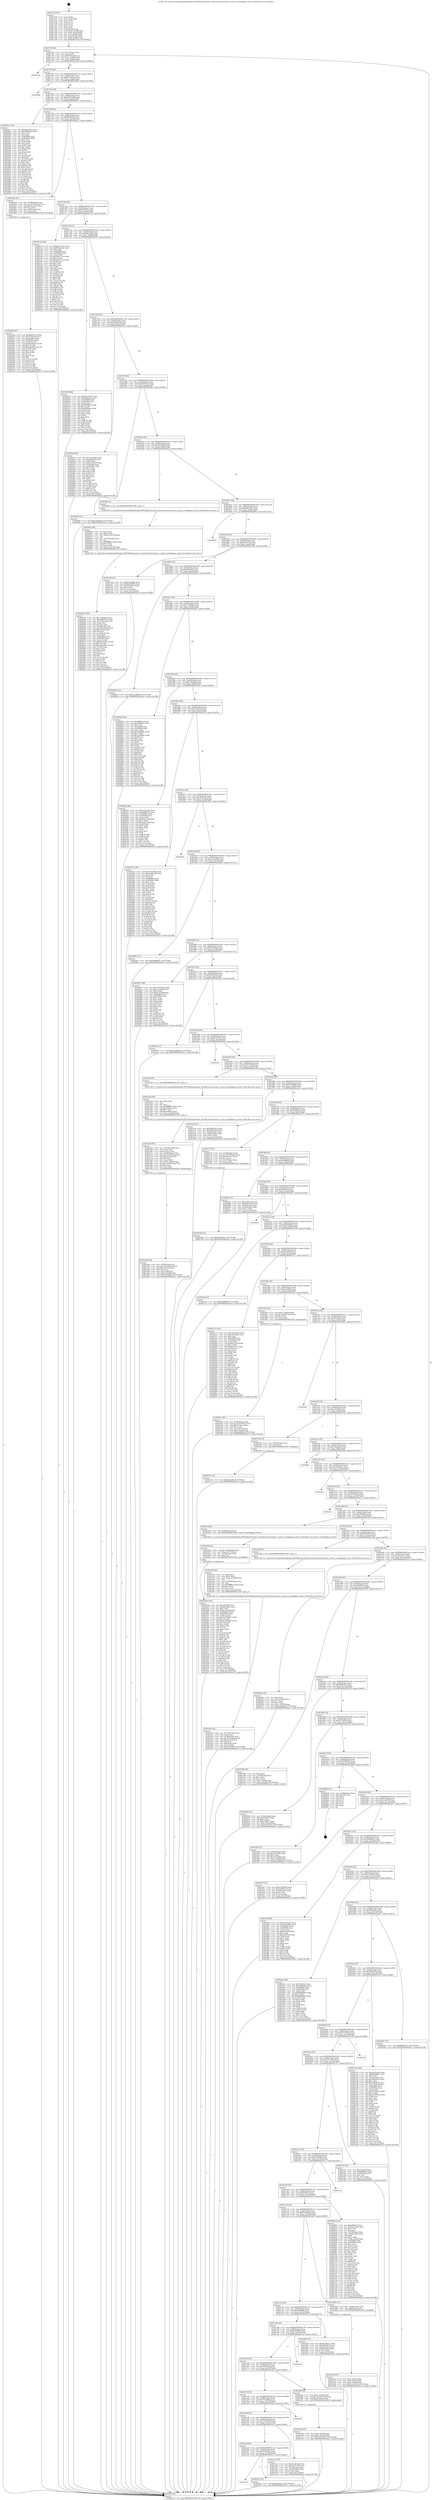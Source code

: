 digraph "0x401720" {
  label = "0x401720 (/mnt/c/Users/mathe/Desktop/tcc/POCII/binaries/extr_linuxdriversttymxser.c_mxser_overlapping_vector_Final-ollvm.out::main(0))"
  labelloc = "t"
  node[shape=record]

  Entry [label="",width=0.3,height=0.3,shape=circle,fillcolor=black,style=filled]
  "0x40174f" [label="{
     0x40174f [26]\l
     | [instrs]\l
     &nbsp;&nbsp;0x40174f \<+3\>: mov -0x7c(%rbp),%eax\l
     &nbsp;&nbsp;0x401752 \<+2\>: mov %eax,%ecx\l
     &nbsp;&nbsp;0x401754 \<+6\>: sub $0x8475cc08,%ecx\l
     &nbsp;&nbsp;0x40175a \<+3\>: mov %eax,-0x80(%rbp)\l
     &nbsp;&nbsp;0x40175d \<+6\>: mov %ecx,-0x84(%rbp)\l
     &nbsp;&nbsp;0x401763 \<+6\>: je 0000000000401da9 \<main+0x689\>\l
  }"]
  "0x401da9" [label="{
     0x401da9\l
  }", style=dashed]
  "0x401769" [label="{
     0x401769 [25]\l
     | [instrs]\l
     &nbsp;&nbsp;0x401769 \<+5\>: jmp 000000000040176e \<main+0x4e\>\l
     &nbsp;&nbsp;0x40176e \<+3\>: mov -0x80(%rbp),%eax\l
     &nbsp;&nbsp;0x401771 \<+5\>: sub $0x861161be,%eax\l
     &nbsp;&nbsp;0x401776 \<+6\>: mov %eax,-0x88(%rbp)\l
     &nbsp;&nbsp;0x40177c \<+6\>: je 0000000000402986 \<main+0x1266\>\l
  }"]
  Exit [label="",width=0.3,height=0.3,shape=circle,fillcolor=black,style=filled,peripheries=2]
  "0x402986" [label="{
     0x402986\l
  }", style=dashed]
  "0x401782" [label="{
     0x401782 [25]\l
     | [instrs]\l
     &nbsp;&nbsp;0x401782 \<+5\>: jmp 0000000000401787 \<main+0x67\>\l
     &nbsp;&nbsp;0x401787 \<+3\>: mov -0x80(%rbp),%eax\l
     &nbsp;&nbsp;0x40178a \<+5\>: sub $0x8e857a88,%eax\l
     &nbsp;&nbsp;0x40178f \<+6\>: mov %eax,-0x8c(%rbp)\l
     &nbsp;&nbsp;0x401795 \<+6\>: je 000000000040241c \<main+0xcfc\>\l
  }"]
  "0x4027be" [label="{
     0x4027be [12]\l
     | [instrs]\l
     &nbsp;&nbsp;0x4027be \<+7\>: movl $0xfab3c5f0,-0x7c(%rbp)\l
     &nbsp;&nbsp;0x4027c5 \<+5\>: jmp 0000000000402a1f \<main+0x12ff\>\l
  }"]
  "0x40241c" [label="{
     0x40241c [134]\l
     | [instrs]\l
     &nbsp;&nbsp;0x40241c \<+5\>: mov $0xddad1f72,%eax\l
     &nbsp;&nbsp;0x402421 \<+5\>: mov $0x8fbc8618,%ecx\l
     &nbsp;&nbsp;0x402426 \<+2\>: mov $0x1,%dl\l
     &nbsp;&nbsp;0x402428 \<+2\>: xor %esi,%esi\l
     &nbsp;&nbsp;0x40242a \<+7\>: mov 0x405060,%edi\l
     &nbsp;&nbsp;0x402431 \<+8\>: mov 0x405064,%r8d\l
     &nbsp;&nbsp;0x402439 \<+3\>: sub $0x1,%esi\l
     &nbsp;&nbsp;0x40243c \<+3\>: mov %edi,%r9d\l
     &nbsp;&nbsp;0x40243f \<+3\>: add %esi,%r9d\l
     &nbsp;&nbsp;0x402442 \<+4\>: imul %r9d,%edi\l
     &nbsp;&nbsp;0x402446 \<+3\>: and $0x1,%edi\l
     &nbsp;&nbsp;0x402449 \<+3\>: cmp $0x0,%edi\l
     &nbsp;&nbsp;0x40244c \<+4\>: sete %r10b\l
     &nbsp;&nbsp;0x402450 \<+4\>: cmp $0xa,%r8d\l
     &nbsp;&nbsp;0x402454 \<+4\>: setl %r11b\l
     &nbsp;&nbsp;0x402458 \<+3\>: mov %r10b,%bl\l
     &nbsp;&nbsp;0x40245b \<+3\>: xor $0xff,%bl\l
     &nbsp;&nbsp;0x40245e \<+3\>: mov %r11b,%r14b\l
     &nbsp;&nbsp;0x402461 \<+4\>: xor $0xff,%r14b\l
     &nbsp;&nbsp;0x402465 \<+3\>: xor $0x1,%dl\l
     &nbsp;&nbsp;0x402468 \<+3\>: mov %bl,%r15b\l
     &nbsp;&nbsp;0x40246b \<+4\>: and $0xff,%r15b\l
     &nbsp;&nbsp;0x40246f \<+3\>: and %dl,%r10b\l
     &nbsp;&nbsp;0x402472 \<+3\>: mov %r14b,%r12b\l
     &nbsp;&nbsp;0x402475 \<+4\>: and $0xff,%r12b\l
     &nbsp;&nbsp;0x402479 \<+3\>: and %dl,%r11b\l
     &nbsp;&nbsp;0x40247c \<+3\>: or %r10b,%r15b\l
     &nbsp;&nbsp;0x40247f \<+3\>: or %r11b,%r12b\l
     &nbsp;&nbsp;0x402482 \<+3\>: xor %r12b,%r15b\l
     &nbsp;&nbsp;0x402485 \<+3\>: or %r14b,%bl\l
     &nbsp;&nbsp;0x402488 \<+3\>: xor $0xff,%bl\l
     &nbsp;&nbsp;0x40248b \<+3\>: or $0x1,%dl\l
     &nbsp;&nbsp;0x40248e \<+2\>: and %dl,%bl\l
     &nbsp;&nbsp;0x402490 \<+3\>: or %bl,%r15b\l
     &nbsp;&nbsp;0x402493 \<+4\>: test $0x1,%r15b\l
     &nbsp;&nbsp;0x402497 \<+3\>: cmovne %ecx,%eax\l
     &nbsp;&nbsp;0x40249a \<+3\>: mov %eax,-0x7c(%rbp)\l
     &nbsp;&nbsp;0x40249d \<+5\>: jmp 0000000000402a1f \<main+0x12ff\>\l
  }"]
  "0x40179b" [label="{
     0x40179b [25]\l
     | [instrs]\l
     &nbsp;&nbsp;0x40179b \<+5\>: jmp 00000000004017a0 \<main+0x80\>\l
     &nbsp;&nbsp;0x4017a0 \<+3\>: mov -0x80(%rbp),%eax\l
     &nbsp;&nbsp;0x4017a3 \<+5\>: sub $0x8fbc8618,%eax\l
     &nbsp;&nbsp;0x4017a8 \<+6\>: mov %eax,-0x90(%rbp)\l
     &nbsp;&nbsp;0x4017ae \<+6\>: je 00000000004024a2 \<main+0xd82\>\l
  }"]
  "0x40278d" [label="{
     0x40278d [12]\l
     | [instrs]\l
     &nbsp;&nbsp;0x40278d \<+7\>: movl $0x28fa0921,-0x7c(%rbp)\l
     &nbsp;&nbsp;0x402794 \<+5\>: jmp 0000000000402a1f \<main+0x12ff\>\l
  }"]
  "0x4024a2" [label="{
     0x4024a2 [27]\l
     | [instrs]\l
     &nbsp;&nbsp;0x4024a2 \<+4\>: mov -0x58(%rbp),%rax\l
     &nbsp;&nbsp;0x4024a6 \<+4\>: movslq -0x74(%rbp),%rcx\l
     &nbsp;&nbsp;0x4024aa \<+4\>: imul $0x18,%rcx,%rcx\l
     &nbsp;&nbsp;0x4024ae \<+3\>: add %rcx,%rax\l
     &nbsp;&nbsp;0x4024b1 \<+4\>: mov 0x8(%rax),%rax\l
     &nbsp;&nbsp;0x4024b5 \<+3\>: mov %rax,%rdi\l
     &nbsp;&nbsp;0x4024b8 \<+5\>: call 0000000000401030 \<free@plt\>\l
     | [calls]\l
     &nbsp;&nbsp;0x401030 \{1\} (unknown)\l
  }"]
  "0x4017b4" [label="{
     0x4017b4 [25]\l
     | [instrs]\l
     &nbsp;&nbsp;0x4017b4 \<+5\>: jmp 00000000004017b9 \<main+0x99\>\l
     &nbsp;&nbsp;0x4017b9 \<+3\>: mov -0x80(%rbp),%eax\l
     &nbsp;&nbsp;0x4017bc \<+5\>: sub $0x9a1901c2,%eax\l
     &nbsp;&nbsp;0x4017c1 \<+6\>: mov %eax,-0x94(%rbp)\l
     &nbsp;&nbsp;0x4017c7 \<+6\>: je 00000000004021c9 \<main+0xaa9\>\l
  }"]
  "0x401cc8" [label="{
     0x401cc8\l
  }", style=dashed]
  "0x4021c9" [label="{
     0x4021c9 [144]\l
     | [instrs]\l
     &nbsp;&nbsp;0x4021c9 \<+5\>: mov $0x861161be,%eax\l
     &nbsp;&nbsp;0x4021ce \<+5\>: mov $0x9d6c2e8a,%ecx\l
     &nbsp;&nbsp;0x4021d3 \<+2\>: mov $0x1,%dl\l
     &nbsp;&nbsp;0x4021d5 \<+7\>: mov 0x405060,%esi\l
     &nbsp;&nbsp;0x4021dc \<+7\>: mov 0x405064,%edi\l
     &nbsp;&nbsp;0x4021e3 \<+3\>: mov %esi,%r8d\l
     &nbsp;&nbsp;0x4021e6 \<+7\>: sub $0x5d01c7e3,%r8d\l
     &nbsp;&nbsp;0x4021ed \<+4\>: sub $0x1,%r8d\l
     &nbsp;&nbsp;0x4021f1 \<+7\>: add $0x5d01c7e3,%r8d\l
     &nbsp;&nbsp;0x4021f8 \<+4\>: imul %r8d,%esi\l
     &nbsp;&nbsp;0x4021fc \<+3\>: and $0x1,%esi\l
     &nbsp;&nbsp;0x4021ff \<+3\>: cmp $0x0,%esi\l
     &nbsp;&nbsp;0x402202 \<+4\>: sete %r9b\l
     &nbsp;&nbsp;0x402206 \<+3\>: cmp $0xa,%edi\l
     &nbsp;&nbsp;0x402209 \<+4\>: setl %r10b\l
     &nbsp;&nbsp;0x40220d \<+3\>: mov %r9b,%r11b\l
     &nbsp;&nbsp;0x402210 \<+4\>: xor $0xff,%r11b\l
     &nbsp;&nbsp;0x402214 \<+3\>: mov %r10b,%bl\l
     &nbsp;&nbsp;0x402217 \<+3\>: xor $0xff,%bl\l
     &nbsp;&nbsp;0x40221a \<+3\>: xor $0x1,%dl\l
     &nbsp;&nbsp;0x40221d \<+3\>: mov %r11b,%r14b\l
     &nbsp;&nbsp;0x402220 \<+4\>: and $0xff,%r14b\l
     &nbsp;&nbsp;0x402224 \<+3\>: and %dl,%r9b\l
     &nbsp;&nbsp;0x402227 \<+3\>: mov %bl,%r15b\l
     &nbsp;&nbsp;0x40222a \<+4\>: and $0xff,%r15b\l
     &nbsp;&nbsp;0x40222e \<+3\>: and %dl,%r10b\l
     &nbsp;&nbsp;0x402231 \<+3\>: or %r9b,%r14b\l
     &nbsp;&nbsp;0x402234 \<+3\>: or %r10b,%r15b\l
     &nbsp;&nbsp;0x402237 \<+3\>: xor %r15b,%r14b\l
     &nbsp;&nbsp;0x40223a \<+3\>: or %bl,%r11b\l
     &nbsp;&nbsp;0x40223d \<+4\>: xor $0xff,%r11b\l
     &nbsp;&nbsp;0x402241 \<+3\>: or $0x1,%dl\l
     &nbsp;&nbsp;0x402244 \<+3\>: and %dl,%r11b\l
     &nbsp;&nbsp;0x402247 \<+3\>: or %r11b,%r14b\l
     &nbsp;&nbsp;0x40224a \<+4\>: test $0x1,%r14b\l
     &nbsp;&nbsp;0x40224e \<+3\>: cmovne %ecx,%eax\l
     &nbsp;&nbsp;0x402251 \<+3\>: mov %eax,-0x7c(%rbp)\l
     &nbsp;&nbsp;0x402254 \<+5\>: jmp 0000000000402a1f \<main+0x12ff\>\l
  }"]
  "0x4017cd" [label="{
     0x4017cd [25]\l
     | [instrs]\l
     &nbsp;&nbsp;0x4017cd \<+5\>: jmp 00000000004017d2 \<main+0xb2\>\l
     &nbsp;&nbsp;0x4017d2 \<+3\>: mov -0x80(%rbp),%eax\l
     &nbsp;&nbsp;0x4017d5 \<+5\>: sub $0x9d6c2e8a,%eax\l
     &nbsp;&nbsp;0x4017da \<+6\>: mov %eax,-0x98(%rbp)\l
     &nbsp;&nbsp;0x4017e0 \<+6\>: je 0000000000402259 \<main+0xb39\>\l
  }"]
  "0x40251e" [label="{
     0x40251e [12]\l
     | [instrs]\l
     &nbsp;&nbsp;0x40251e \<+7\>: movl $0x22ac8c17,-0x7c(%rbp)\l
     &nbsp;&nbsp;0x402525 \<+5\>: jmp 0000000000402a1f \<main+0x12ff\>\l
  }"]
  "0x402259" [label="{
     0x402259 [88]\l
     | [instrs]\l
     &nbsp;&nbsp;0x402259 \<+5\>: mov $0x861161be,%eax\l
     &nbsp;&nbsp;0x40225e \<+5\>: mov $0x4bfdedf1,%ecx\l
     &nbsp;&nbsp;0x402263 \<+7\>: mov 0x405060,%edx\l
     &nbsp;&nbsp;0x40226a \<+7\>: mov 0x405064,%esi\l
     &nbsp;&nbsp;0x402271 \<+2\>: mov %edx,%edi\l
     &nbsp;&nbsp;0x402273 \<+6\>: add $0xd0366aac,%edi\l
     &nbsp;&nbsp;0x402279 \<+3\>: sub $0x1,%edi\l
     &nbsp;&nbsp;0x40227c \<+6\>: sub $0xd0366aac,%edi\l
     &nbsp;&nbsp;0x402282 \<+3\>: imul %edi,%edx\l
     &nbsp;&nbsp;0x402285 \<+3\>: and $0x1,%edx\l
     &nbsp;&nbsp;0x402288 \<+3\>: cmp $0x0,%edx\l
     &nbsp;&nbsp;0x40228b \<+4\>: sete %r8b\l
     &nbsp;&nbsp;0x40228f \<+3\>: cmp $0xa,%esi\l
     &nbsp;&nbsp;0x402292 \<+4\>: setl %r9b\l
     &nbsp;&nbsp;0x402296 \<+3\>: mov %r8b,%r10b\l
     &nbsp;&nbsp;0x402299 \<+3\>: and %r9b,%r10b\l
     &nbsp;&nbsp;0x40229c \<+3\>: xor %r9b,%r8b\l
     &nbsp;&nbsp;0x40229f \<+3\>: or %r8b,%r10b\l
     &nbsp;&nbsp;0x4022a2 \<+4\>: test $0x1,%r10b\l
     &nbsp;&nbsp;0x4022a6 \<+3\>: cmovne %ecx,%eax\l
     &nbsp;&nbsp;0x4022a9 \<+3\>: mov %eax,-0x7c(%rbp)\l
     &nbsp;&nbsp;0x4022ac \<+5\>: jmp 0000000000402a1f \<main+0x12ff\>\l
  }"]
  "0x4017e6" [label="{
     0x4017e6 [25]\l
     | [instrs]\l
     &nbsp;&nbsp;0x4017e6 \<+5\>: jmp 00000000004017eb \<main+0xcb\>\l
     &nbsp;&nbsp;0x4017eb \<+3\>: mov -0x80(%rbp),%eax\l
     &nbsp;&nbsp;0x4017ee \<+5\>: sub $0x9da62196,%eax\l
     &nbsp;&nbsp;0x4017f3 \<+6\>: mov %eax,-0x9c(%rbp)\l
     &nbsp;&nbsp;0x4017f9 \<+6\>: je 00000000004025c9 \<main+0xea9\>\l
  }"]
  "0x4024bd" [label="{
     0x4024bd [97]\l
     | [instrs]\l
     &nbsp;&nbsp;0x4024bd \<+5\>: mov $0xddad1f72,%edx\l
     &nbsp;&nbsp;0x4024c2 \<+5\>: mov $0x7f19e104,%esi\l
     &nbsp;&nbsp;0x4024c7 \<+8\>: mov 0x405060,%r8d\l
     &nbsp;&nbsp;0x4024cf \<+8\>: mov 0x405064,%r9d\l
     &nbsp;&nbsp;0x4024d7 \<+3\>: mov %r8d,%r10d\l
     &nbsp;&nbsp;0x4024da \<+7\>: sub $0xbaf196c5,%r10d\l
     &nbsp;&nbsp;0x4024e1 \<+4\>: sub $0x1,%r10d\l
     &nbsp;&nbsp;0x4024e5 \<+7\>: add $0xbaf196c5,%r10d\l
     &nbsp;&nbsp;0x4024ec \<+4\>: imul %r10d,%r8d\l
     &nbsp;&nbsp;0x4024f0 \<+4\>: and $0x1,%r8d\l
     &nbsp;&nbsp;0x4024f4 \<+4\>: cmp $0x0,%r8d\l
     &nbsp;&nbsp;0x4024f8 \<+4\>: sete %r11b\l
     &nbsp;&nbsp;0x4024fc \<+4\>: cmp $0xa,%r9d\l
     &nbsp;&nbsp;0x402500 \<+3\>: setl %bl\l
     &nbsp;&nbsp;0x402503 \<+3\>: mov %r11b,%r14b\l
     &nbsp;&nbsp;0x402506 \<+3\>: and %bl,%r14b\l
     &nbsp;&nbsp;0x402509 \<+3\>: xor %bl,%r11b\l
     &nbsp;&nbsp;0x40250c \<+3\>: or %r11b,%r14b\l
     &nbsp;&nbsp;0x40250f \<+4\>: test $0x1,%r14b\l
     &nbsp;&nbsp;0x402513 \<+3\>: cmovne %esi,%edx\l
     &nbsp;&nbsp;0x402516 \<+3\>: mov %edx,-0x7c(%rbp)\l
     &nbsp;&nbsp;0x402519 \<+5\>: jmp 0000000000402a1f \<main+0x12ff\>\l
  }"]
  "0x4025c9" [label="{
     0x4025c9 [90]\l
     | [instrs]\l
     &nbsp;&nbsp;0x4025c9 \<+5\>: mov $0x772cdf92,%eax\l
     &nbsp;&nbsp;0x4025ce \<+5\>: mov $0xbfff3a34,%ecx\l
     &nbsp;&nbsp;0x4025d3 \<+2\>: xor %edx,%edx\l
     &nbsp;&nbsp;0x4025d5 \<+7\>: movl $0x0,-0x78(%rbp)\l
     &nbsp;&nbsp;0x4025dc \<+7\>: mov 0x405060,%esi\l
     &nbsp;&nbsp;0x4025e3 \<+7\>: mov 0x405064,%edi\l
     &nbsp;&nbsp;0x4025ea \<+3\>: sub $0x1,%edx\l
     &nbsp;&nbsp;0x4025ed \<+3\>: mov %esi,%r8d\l
     &nbsp;&nbsp;0x4025f0 \<+3\>: add %edx,%r8d\l
     &nbsp;&nbsp;0x4025f3 \<+4\>: imul %r8d,%esi\l
     &nbsp;&nbsp;0x4025f7 \<+3\>: and $0x1,%esi\l
     &nbsp;&nbsp;0x4025fa \<+3\>: cmp $0x0,%esi\l
     &nbsp;&nbsp;0x4025fd \<+4\>: sete %r9b\l
     &nbsp;&nbsp;0x402601 \<+3\>: cmp $0xa,%edi\l
     &nbsp;&nbsp;0x402604 \<+4\>: setl %r10b\l
     &nbsp;&nbsp;0x402608 \<+3\>: mov %r9b,%r11b\l
     &nbsp;&nbsp;0x40260b \<+3\>: and %r10b,%r11b\l
     &nbsp;&nbsp;0x40260e \<+3\>: xor %r10b,%r9b\l
     &nbsp;&nbsp;0x402611 \<+3\>: or %r9b,%r11b\l
     &nbsp;&nbsp;0x402614 \<+4\>: test $0x1,%r11b\l
     &nbsp;&nbsp;0x402618 \<+3\>: cmovne %ecx,%eax\l
     &nbsp;&nbsp;0x40261b \<+3\>: mov %eax,-0x7c(%rbp)\l
     &nbsp;&nbsp;0x40261e \<+5\>: jmp 0000000000402a1f \<main+0x12ff\>\l
  }"]
  "0x4017ff" [label="{
     0x4017ff [25]\l
     | [instrs]\l
     &nbsp;&nbsp;0x4017ff \<+5\>: jmp 0000000000401804 \<main+0xe4\>\l
     &nbsp;&nbsp;0x401804 \<+3\>: mov -0x80(%rbp),%eax\l
     &nbsp;&nbsp;0x401807 \<+5\>: sub $0xa8407513,%eax\l
     &nbsp;&nbsp;0x40180c \<+6\>: mov %eax,-0xa0(%rbp)\l
     &nbsp;&nbsp;0x401812 \<+6\>: je 00000000004020b4 \<main+0x994\>\l
  }"]
  "0x402354" [label="{
     0x402354 [161]\l
     | [instrs]\l
     &nbsp;&nbsp;0x402354 \<+5\>: mov $0x1f45391,%esi\l
     &nbsp;&nbsp;0x402359 \<+5\>: mov $0xdb45f2fb,%ecx\l
     &nbsp;&nbsp;0x40235e \<+2\>: mov $0x1,%dl\l
     &nbsp;&nbsp;0x402360 \<+7\>: movl $0x0,-0x74(%rbp)\l
     &nbsp;&nbsp;0x402367 \<+8\>: mov 0x405060,%r8d\l
     &nbsp;&nbsp;0x40236f \<+8\>: mov 0x405064,%r9d\l
     &nbsp;&nbsp;0x402377 \<+3\>: mov %r8d,%r10d\l
     &nbsp;&nbsp;0x40237a \<+7\>: sub $0x41576dd6,%r10d\l
     &nbsp;&nbsp;0x402381 \<+4\>: sub $0x1,%r10d\l
     &nbsp;&nbsp;0x402385 \<+7\>: add $0x41576dd6,%r10d\l
     &nbsp;&nbsp;0x40238c \<+4\>: imul %r10d,%r8d\l
     &nbsp;&nbsp;0x402390 \<+4\>: and $0x1,%r8d\l
     &nbsp;&nbsp;0x402394 \<+4\>: cmp $0x0,%r8d\l
     &nbsp;&nbsp;0x402398 \<+4\>: sete %r11b\l
     &nbsp;&nbsp;0x40239c \<+4\>: cmp $0xa,%r9d\l
     &nbsp;&nbsp;0x4023a0 \<+3\>: setl %bl\l
     &nbsp;&nbsp;0x4023a3 \<+3\>: mov %r11b,%r14b\l
     &nbsp;&nbsp;0x4023a6 \<+4\>: xor $0xff,%r14b\l
     &nbsp;&nbsp;0x4023aa \<+3\>: mov %bl,%r15b\l
     &nbsp;&nbsp;0x4023ad \<+4\>: xor $0xff,%r15b\l
     &nbsp;&nbsp;0x4023b1 \<+3\>: xor $0x1,%dl\l
     &nbsp;&nbsp;0x4023b4 \<+3\>: mov %r14b,%r12b\l
     &nbsp;&nbsp;0x4023b7 \<+4\>: and $0xff,%r12b\l
     &nbsp;&nbsp;0x4023bb \<+3\>: and %dl,%r11b\l
     &nbsp;&nbsp;0x4023be \<+3\>: mov %r15b,%r13b\l
     &nbsp;&nbsp;0x4023c1 \<+4\>: and $0xff,%r13b\l
     &nbsp;&nbsp;0x4023c5 \<+2\>: and %dl,%bl\l
     &nbsp;&nbsp;0x4023c7 \<+3\>: or %r11b,%r12b\l
     &nbsp;&nbsp;0x4023ca \<+3\>: or %bl,%r13b\l
     &nbsp;&nbsp;0x4023cd \<+3\>: xor %r13b,%r12b\l
     &nbsp;&nbsp;0x4023d0 \<+3\>: or %r15b,%r14b\l
     &nbsp;&nbsp;0x4023d3 \<+4\>: xor $0xff,%r14b\l
     &nbsp;&nbsp;0x4023d7 \<+3\>: or $0x1,%dl\l
     &nbsp;&nbsp;0x4023da \<+3\>: and %dl,%r14b\l
     &nbsp;&nbsp;0x4023dd \<+3\>: or %r14b,%r12b\l
     &nbsp;&nbsp;0x4023e0 \<+4\>: test $0x1,%r12b\l
     &nbsp;&nbsp;0x4023e4 \<+3\>: cmovne %ecx,%esi\l
     &nbsp;&nbsp;0x4023e7 \<+3\>: mov %esi,-0x7c(%rbp)\l
     &nbsp;&nbsp;0x4023ea \<+6\>: mov %eax,-0x178(%rbp)\l
     &nbsp;&nbsp;0x4023f0 \<+5\>: jmp 0000000000402a1f \<main+0x12ff\>\l
  }"]
  "0x4020b4" [label="{
     0x4020b4 [12]\l
     | [instrs]\l
     &nbsp;&nbsp;0x4020b4 \<+7\>: movl $0xc2d54def,-0x7c(%rbp)\l
     &nbsp;&nbsp;0x4020bb \<+5\>: jmp 0000000000402a1f \<main+0x12ff\>\l
  }"]
  "0x401818" [label="{
     0x401818 [25]\l
     | [instrs]\l
     &nbsp;&nbsp;0x401818 \<+5\>: jmp 000000000040181d \<main+0xfd\>\l
     &nbsp;&nbsp;0x40181d \<+3\>: mov -0x80(%rbp),%eax\l
     &nbsp;&nbsp;0x401820 \<+5\>: sub $0xad51d9f4,%eax\l
     &nbsp;&nbsp;0x401825 \<+6\>: mov %eax,-0xa4(%rbp)\l
     &nbsp;&nbsp;0x40182b \<+6\>: je 0000000000402005 \<main+0x8e5\>\l
  }"]
  "0x40233d" [label="{
     0x40233d [23]\l
     | [instrs]\l
     &nbsp;&nbsp;0x40233d \<+10\>: movabs $0x4030b6,%rdi\l
     &nbsp;&nbsp;0x402347 \<+3\>: mov %eax,-0x70(%rbp)\l
     &nbsp;&nbsp;0x40234a \<+3\>: mov -0x70(%rbp),%esi\l
     &nbsp;&nbsp;0x40234d \<+2\>: mov $0x0,%al\l
     &nbsp;&nbsp;0x40234f \<+5\>: call 0000000000401040 \<printf@plt\>\l
     | [calls]\l
     &nbsp;&nbsp;0x401040 \{1\} (unknown)\l
  }"]
  "0x402005" [label="{
     0x402005 [5]\l
     | [instrs]\l
     &nbsp;&nbsp;0x402005 \<+5\>: call 0000000000401160 \<next_i\>\l
     | [calls]\l
     &nbsp;&nbsp;0x401160 \{1\} (/mnt/c/Users/mathe/Desktop/tcc/POCII/binaries/extr_linuxdriversttymxser.c_mxser_overlapping_vector_Final-ollvm.out::next_i)\l
  }"]
  "0x401831" [label="{
     0x401831 [25]\l
     | [instrs]\l
     &nbsp;&nbsp;0x401831 \<+5\>: jmp 0000000000401836 \<main+0x116\>\l
     &nbsp;&nbsp;0x401836 \<+3\>: mov -0x80(%rbp),%eax\l
     &nbsp;&nbsp;0x401839 \<+5\>: sub $0xb26ca3f7,%eax\l
     &nbsp;&nbsp;0x40183e \<+6\>: mov %eax,-0xa8(%rbp)\l
     &nbsp;&nbsp;0x401844 \<+6\>: je 00000000004028f2 \<main+0x11d2\>\l
  }"]
  "0x402036" [label="{
     0x402036 [126]\l
     | [instrs]\l
     &nbsp;&nbsp;0x402036 \<+5\>: mov $0x140eaaa3,%ecx\l
     &nbsp;&nbsp;0x40203b \<+5\>: mov $0xa8407513,%edx\l
     &nbsp;&nbsp;0x402040 \<+6\>: mov -0x174(%rbp),%esi\l
     &nbsp;&nbsp;0x402046 \<+3\>: imul %eax,%esi\l
     &nbsp;&nbsp;0x402049 \<+3\>: movslq %esi,%rdi\l
     &nbsp;&nbsp;0x40204c \<+4\>: mov -0x58(%rbp),%r8\l
     &nbsp;&nbsp;0x402050 \<+4\>: movslq -0x5c(%rbp),%r9\l
     &nbsp;&nbsp;0x402054 \<+4\>: imul $0x18,%r9,%r9\l
     &nbsp;&nbsp;0x402058 \<+3\>: add %r9,%r8\l
     &nbsp;&nbsp;0x40205b \<+4\>: mov 0x10(%r8),%r8\l
     &nbsp;&nbsp;0x40205f \<+3\>: mov %rdi,(%r8)\l
     &nbsp;&nbsp;0x402062 \<+7\>: mov 0x405060,%eax\l
     &nbsp;&nbsp;0x402069 \<+7\>: mov 0x405064,%esi\l
     &nbsp;&nbsp;0x402070 \<+3\>: mov %eax,%r10d\l
     &nbsp;&nbsp;0x402073 \<+7\>: sub $0x4a61a003,%r10d\l
     &nbsp;&nbsp;0x40207a \<+4\>: sub $0x1,%r10d\l
     &nbsp;&nbsp;0x40207e \<+7\>: add $0x4a61a003,%r10d\l
     &nbsp;&nbsp;0x402085 \<+4\>: imul %r10d,%eax\l
     &nbsp;&nbsp;0x402089 \<+3\>: and $0x1,%eax\l
     &nbsp;&nbsp;0x40208c \<+3\>: cmp $0x0,%eax\l
     &nbsp;&nbsp;0x40208f \<+4\>: sete %r11b\l
     &nbsp;&nbsp;0x402093 \<+3\>: cmp $0xa,%esi\l
     &nbsp;&nbsp;0x402096 \<+3\>: setl %bl\l
     &nbsp;&nbsp;0x402099 \<+3\>: mov %r11b,%r14b\l
     &nbsp;&nbsp;0x40209c \<+3\>: and %bl,%r14b\l
     &nbsp;&nbsp;0x40209f \<+3\>: xor %bl,%r11b\l
     &nbsp;&nbsp;0x4020a2 \<+3\>: or %r11b,%r14b\l
     &nbsp;&nbsp;0x4020a5 \<+4\>: test $0x1,%r14b\l
     &nbsp;&nbsp;0x4020a9 \<+3\>: cmovne %edx,%ecx\l
     &nbsp;&nbsp;0x4020ac \<+3\>: mov %ecx,-0x7c(%rbp)\l
     &nbsp;&nbsp;0x4020af \<+5\>: jmp 0000000000402a1f \<main+0x12ff\>\l
  }"]
  "0x4028f2" [label="{
     0x4028f2\l
  }", style=dashed]
  "0x40184a" [label="{
     0x40184a [25]\l
     | [instrs]\l
     &nbsp;&nbsp;0x40184a \<+5\>: jmp 000000000040184f \<main+0x12f\>\l
     &nbsp;&nbsp;0x40184f \<+3\>: mov -0x80(%rbp),%eax\l
     &nbsp;&nbsp;0x401852 \<+5\>: sub $0xbdb747ea,%eax\l
     &nbsp;&nbsp;0x401857 \<+6\>: mov %eax,-0xac(%rbp)\l
     &nbsp;&nbsp;0x40185d \<+6\>: je 0000000000401cd2 \<main+0x5b2\>\l
  }"]
  "0x40200a" [label="{
     0x40200a [44]\l
     | [instrs]\l
     &nbsp;&nbsp;0x40200a \<+2\>: xor %ecx,%ecx\l
     &nbsp;&nbsp;0x40200c \<+5\>: mov $0x2,%edx\l
     &nbsp;&nbsp;0x402011 \<+6\>: mov %edx,-0x170(%rbp)\l
     &nbsp;&nbsp;0x402017 \<+1\>: cltd\l
     &nbsp;&nbsp;0x402018 \<+6\>: mov -0x170(%rbp),%esi\l
     &nbsp;&nbsp;0x40201e \<+2\>: idiv %esi\l
     &nbsp;&nbsp;0x402020 \<+6\>: imul $0xfffffffe,%edx,%edx\l
     &nbsp;&nbsp;0x402026 \<+3\>: sub $0x1,%ecx\l
     &nbsp;&nbsp;0x402029 \<+2\>: sub %ecx,%edx\l
     &nbsp;&nbsp;0x40202b \<+6\>: mov %edx,-0x174(%rbp)\l
     &nbsp;&nbsp;0x402031 \<+5\>: call 0000000000401160 \<next_i\>\l
     | [calls]\l
     &nbsp;&nbsp;0x401160 \{1\} (/mnt/c/Users/mathe/Desktop/tcc/POCII/binaries/extr_linuxdriversttymxser.c_mxser_overlapping_vector_Final-ollvm.out::next_i)\l
  }"]
  "0x401cd2" [label="{
     0x401cd2 [27]\l
     | [instrs]\l
     &nbsp;&nbsp;0x401cd2 \<+5\>: mov $0x67ea0206,%eax\l
     &nbsp;&nbsp;0x401cd7 \<+5\>: mov $0x6b956985,%ecx\l
     &nbsp;&nbsp;0x401cdc \<+3\>: mov -0x34(%rbp),%edx\l
     &nbsp;&nbsp;0x401cdf \<+3\>: cmp $0x2,%edx\l
     &nbsp;&nbsp;0x401ce2 \<+3\>: cmovne %ecx,%eax\l
     &nbsp;&nbsp;0x401ce5 \<+3\>: mov %eax,-0x7c(%rbp)\l
     &nbsp;&nbsp;0x401ce8 \<+5\>: jmp 0000000000402a1f \<main+0x12ff\>\l
  }"]
  "0x401863" [label="{
     0x401863 [25]\l
     | [instrs]\l
     &nbsp;&nbsp;0x401863 \<+5\>: jmp 0000000000401868 \<main+0x148\>\l
     &nbsp;&nbsp;0x401868 \<+3\>: mov -0x80(%rbp),%eax\l
     &nbsp;&nbsp;0x40186b \<+5\>: sub $0xbfff3a34,%eax\l
     &nbsp;&nbsp;0x401870 \<+6\>: mov %eax,-0xb0(%rbp)\l
     &nbsp;&nbsp;0x401876 \<+6\>: je 0000000000402623 \<main+0xf03\>\l
  }"]
  "0x402a1f" [label="{
     0x402a1f [5]\l
     | [instrs]\l
     &nbsp;&nbsp;0x402a1f \<+5\>: jmp 000000000040174f \<main+0x2f\>\l
  }"]
  "0x401720" [label="{
     0x401720 [47]\l
     | [instrs]\l
     &nbsp;&nbsp;0x401720 \<+1\>: push %rbp\l
     &nbsp;&nbsp;0x401721 \<+3\>: mov %rsp,%rbp\l
     &nbsp;&nbsp;0x401724 \<+2\>: push %r15\l
     &nbsp;&nbsp;0x401726 \<+2\>: push %r14\l
     &nbsp;&nbsp;0x401728 \<+2\>: push %r13\l
     &nbsp;&nbsp;0x40172a \<+2\>: push %r12\l
     &nbsp;&nbsp;0x40172c \<+1\>: push %rbx\l
     &nbsp;&nbsp;0x40172d \<+7\>: sub $0x158,%rsp\l
     &nbsp;&nbsp;0x401734 \<+7\>: movl $0x0,-0x38(%rbp)\l
     &nbsp;&nbsp;0x40173b \<+3\>: mov %edi,-0x3c(%rbp)\l
     &nbsp;&nbsp;0x40173e \<+4\>: mov %rsi,-0x48(%rbp)\l
     &nbsp;&nbsp;0x401742 \<+3\>: mov -0x3c(%rbp),%edi\l
     &nbsp;&nbsp;0x401745 \<+3\>: mov %edi,-0x34(%rbp)\l
     &nbsp;&nbsp;0x401748 \<+7\>: movl $0xbdb747ea,-0x7c(%rbp)\l
  }"]
  "0x401f6c" [label="{
     0x401f6c [38]\l
     | [instrs]\l
     &nbsp;&nbsp;0x401f6c \<+4\>: mov -0x58(%rbp),%rdi\l
     &nbsp;&nbsp;0x401f70 \<+4\>: movslq -0x5c(%rbp),%rcx\l
     &nbsp;&nbsp;0x401f74 \<+4\>: imul $0x18,%rcx,%rcx\l
     &nbsp;&nbsp;0x401f78 \<+3\>: add %rcx,%rdi\l
     &nbsp;&nbsp;0x401f7b \<+4\>: mov %rax,0x10(%rdi)\l
     &nbsp;&nbsp;0x401f7f \<+7\>: movl $0x0,-0x6c(%rbp)\l
     &nbsp;&nbsp;0x401f86 \<+7\>: movl $0x6af2899f,-0x7c(%rbp)\l
     &nbsp;&nbsp;0x401f8d \<+5\>: jmp 0000000000402a1f \<main+0x12ff\>\l
  }"]
  "0x402623" [label="{
     0x402623 [12]\l
     | [instrs]\l
     &nbsp;&nbsp;0x402623 \<+7\>: movl $0xc119b26c,-0x7c(%rbp)\l
     &nbsp;&nbsp;0x40262a \<+5\>: jmp 0000000000402a1f \<main+0x12ff\>\l
  }"]
  "0x40187c" [label="{
     0x40187c [25]\l
     | [instrs]\l
     &nbsp;&nbsp;0x40187c \<+5\>: jmp 0000000000401881 \<main+0x161\>\l
     &nbsp;&nbsp;0x401881 \<+3\>: mov -0x80(%rbp),%eax\l
     &nbsp;&nbsp;0x401884 \<+5\>: sub $0xc119b26c,%eax\l
     &nbsp;&nbsp;0x401889 \<+6\>: mov %eax,-0xb4(%rbp)\l
     &nbsp;&nbsp;0x40188f \<+6\>: je 000000000040262f \<main+0xf0f\>\l
  }"]
  "0x401f0c" [label="{
     0x401f0c [42]\l
     | [instrs]\l
     &nbsp;&nbsp;0x401f0c \<+6\>: mov -0x16c(%rbp),%ecx\l
     &nbsp;&nbsp;0x401f12 \<+3\>: imul %eax,%ecx\l
     &nbsp;&nbsp;0x401f15 \<+4\>: mov -0x58(%rbp),%rdi\l
     &nbsp;&nbsp;0x401f19 \<+4\>: movslq -0x5c(%rbp),%r8\l
     &nbsp;&nbsp;0x401f1d \<+4\>: imul $0x18,%r8,%r8\l
     &nbsp;&nbsp;0x401f21 \<+3\>: add %r8,%rdi\l
     &nbsp;&nbsp;0x401f24 \<+4\>: mov 0x8(%rdi),%rdi\l
     &nbsp;&nbsp;0x401f28 \<+2\>: mov %ecx,(%rdi)\l
     &nbsp;&nbsp;0x401f2a \<+7\>: movl $0x31f7cb58,-0x7c(%rbp)\l
     &nbsp;&nbsp;0x401f31 \<+5\>: jmp 0000000000402a1f \<main+0x12ff\>\l
  }"]
  "0x40262f" [label="{
     0x40262f [144]\l
     | [instrs]\l
     &nbsp;&nbsp;0x40262f \<+5\>: mov $0xeffd6d1f,%eax\l
     &nbsp;&nbsp;0x402634 \<+5\>: mov $0x5fcf87a5,%ecx\l
     &nbsp;&nbsp;0x402639 \<+2\>: mov $0x1,%dl\l
     &nbsp;&nbsp;0x40263b \<+7\>: mov 0x405060,%esi\l
     &nbsp;&nbsp;0x402642 \<+7\>: mov 0x405064,%edi\l
     &nbsp;&nbsp;0x402649 \<+3\>: mov %esi,%r8d\l
     &nbsp;&nbsp;0x40264c \<+7\>: add $0x1a3f896e,%r8d\l
     &nbsp;&nbsp;0x402653 \<+4\>: sub $0x1,%r8d\l
     &nbsp;&nbsp;0x402657 \<+7\>: sub $0x1a3f896e,%r8d\l
     &nbsp;&nbsp;0x40265e \<+4\>: imul %r8d,%esi\l
     &nbsp;&nbsp;0x402662 \<+3\>: and $0x1,%esi\l
     &nbsp;&nbsp;0x402665 \<+3\>: cmp $0x0,%esi\l
     &nbsp;&nbsp;0x402668 \<+4\>: sete %r9b\l
     &nbsp;&nbsp;0x40266c \<+3\>: cmp $0xa,%edi\l
     &nbsp;&nbsp;0x40266f \<+4\>: setl %r10b\l
     &nbsp;&nbsp;0x402673 \<+3\>: mov %r9b,%r11b\l
     &nbsp;&nbsp;0x402676 \<+4\>: xor $0xff,%r11b\l
     &nbsp;&nbsp;0x40267a \<+3\>: mov %r10b,%bl\l
     &nbsp;&nbsp;0x40267d \<+3\>: xor $0xff,%bl\l
     &nbsp;&nbsp;0x402680 \<+3\>: xor $0x0,%dl\l
     &nbsp;&nbsp;0x402683 \<+3\>: mov %r11b,%r14b\l
     &nbsp;&nbsp;0x402686 \<+4\>: and $0x0,%r14b\l
     &nbsp;&nbsp;0x40268a \<+3\>: and %dl,%r9b\l
     &nbsp;&nbsp;0x40268d \<+3\>: mov %bl,%r15b\l
     &nbsp;&nbsp;0x402690 \<+4\>: and $0x0,%r15b\l
     &nbsp;&nbsp;0x402694 \<+3\>: and %dl,%r10b\l
     &nbsp;&nbsp;0x402697 \<+3\>: or %r9b,%r14b\l
     &nbsp;&nbsp;0x40269a \<+3\>: or %r10b,%r15b\l
     &nbsp;&nbsp;0x40269d \<+3\>: xor %r15b,%r14b\l
     &nbsp;&nbsp;0x4026a0 \<+3\>: or %bl,%r11b\l
     &nbsp;&nbsp;0x4026a3 \<+4\>: xor $0xff,%r11b\l
     &nbsp;&nbsp;0x4026a7 \<+3\>: or $0x0,%dl\l
     &nbsp;&nbsp;0x4026aa \<+3\>: and %dl,%r11b\l
     &nbsp;&nbsp;0x4026ad \<+3\>: or %r11b,%r14b\l
     &nbsp;&nbsp;0x4026b0 \<+4\>: test $0x1,%r14b\l
     &nbsp;&nbsp;0x4026b4 \<+3\>: cmovne %ecx,%eax\l
     &nbsp;&nbsp;0x4026b7 \<+3\>: mov %eax,-0x7c(%rbp)\l
     &nbsp;&nbsp;0x4026ba \<+5\>: jmp 0000000000402a1f \<main+0x12ff\>\l
  }"]
  "0x401895" [label="{
     0x401895 [25]\l
     | [instrs]\l
     &nbsp;&nbsp;0x401895 \<+5\>: jmp 000000000040189a \<main+0x17a\>\l
     &nbsp;&nbsp;0x40189a \<+3\>: mov -0x80(%rbp),%eax\l
     &nbsp;&nbsp;0x40189d \<+5\>: sub $0xc2d54def,%eax\l
     &nbsp;&nbsp;0x4018a2 \<+6\>: mov %eax,-0xb8(%rbp)\l
     &nbsp;&nbsp;0x4018a8 \<+6\>: je 00000000004020c0 \<main+0x9a0\>\l
  }"]
  "0x401ee0" [label="{
     0x401ee0 [44]\l
     | [instrs]\l
     &nbsp;&nbsp;0x401ee0 \<+2\>: xor %ecx,%ecx\l
     &nbsp;&nbsp;0x401ee2 \<+5\>: mov $0x2,%edx\l
     &nbsp;&nbsp;0x401ee7 \<+6\>: mov %edx,-0x168(%rbp)\l
     &nbsp;&nbsp;0x401eed \<+1\>: cltd\l
     &nbsp;&nbsp;0x401eee \<+6\>: mov -0x168(%rbp),%esi\l
     &nbsp;&nbsp;0x401ef4 \<+2\>: idiv %esi\l
     &nbsp;&nbsp;0x401ef6 \<+6\>: imul $0xfffffffe,%edx,%edx\l
     &nbsp;&nbsp;0x401efc \<+3\>: sub $0x1,%ecx\l
     &nbsp;&nbsp;0x401eff \<+2\>: sub %ecx,%edx\l
     &nbsp;&nbsp;0x401f01 \<+6\>: mov %edx,-0x16c(%rbp)\l
     &nbsp;&nbsp;0x401f07 \<+5\>: call 0000000000401160 \<next_i\>\l
     | [calls]\l
     &nbsp;&nbsp;0x401160 \{1\} (/mnt/c/Users/mathe/Desktop/tcc/POCII/binaries/extr_linuxdriversttymxser.c_mxser_overlapping_vector_Final-ollvm.out::next_i)\l
  }"]
  "0x4020c0" [label="{
     0x4020c0 [88]\l
     | [instrs]\l
     &nbsp;&nbsp;0x4020c0 \<+5\>: mov $0xca25ecab,%eax\l
     &nbsp;&nbsp;0x4020c5 \<+5\>: mov $0x4dfd827b,%ecx\l
     &nbsp;&nbsp;0x4020ca \<+7\>: mov 0x405060,%edx\l
     &nbsp;&nbsp;0x4020d1 \<+7\>: mov 0x405064,%esi\l
     &nbsp;&nbsp;0x4020d8 \<+2\>: mov %edx,%edi\l
     &nbsp;&nbsp;0x4020da \<+6\>: add $0xb2a57cbd,%edi\l
     &nbsp;&nbsp;0x4020e0 \<+3\>: sub $0x1,%edi\l
     &nbsp;&nbsp;0x4020e3 \<+6\>: sub $0xb2a57cbd,%edi\l
     &nbsp;&nbsp;0x4020e9 \<+3\>: imul %edi,%edx\l
     &nbsp;&nbsp;0x4020ec \<+3\>: and $0x1,%edx\l
     &nbsp;&nbsp;0x4020ef \<+3\>: cmp $0x0,%edx\l
     &nbsp;&nbsp;0x4020f2 \<+4\>: sete %r8b\l
     &nbsp;&nbsp;0x4020f6 \<+3\>: cmp $0xa,%esi\l
     &nbsp;&nbsp;0x4020f9 \<+4\>: setl %r9b\l
     &nbsp;&nbsp;0x4020fd \<+3\>: mov %r8b,%r10b\l
     &nbsp;&nbsp;0x402100 \<+3\>: and %r9b,%r10b\l
     &nbsp;&nbsp;0x402103 \<+3\>: xor %r9b,%r8b\l
     &nbsp;&nbsp;0x402106 \<+3\>: or %r8b,%r10b\l
     &nbsp;&nbsp;0x402109 \<+4\>: test $0x1,%r10b\l
     &nbsp;&nbsp;0x40210d \<+3\>: cmovne %ecx,%eax\l
     &nbsp;&nbsp;0x402110 \<+3\>: mov %eax,-0x7c(%rbp)\l
     &nbsp;&nbsp;0x402113 \<+5\>: jmp 0000000000402a1f \<main+0x12ff\>\l
  }"]
  "0x4018ae" [label="{
     0x4018ae [25]\l
     | [instrs]\l
     &nbsp;&nbsp;0x4018ae \<+5\>: jmp 00000000004018b3 \<main+0x193\>\l
     &nbsp;&nbsp;0x4018b3 \<+3\>: mov -0x80(%rbp),%eax\l
     &nbsp;&nbsp;0x4018b6 \<+5\>: sub $0xc36937cd,%eax\l
     &nbsp;&nbsp;0x4018bb \<+6\>: mov %eax,-0xbc(%rbp)\l
     &nbsp;&nbsp;0x4018c1 \<+6\>: je 0000000000402543 \<main+0xe23\>\l
  }"]
  "0x401e9a" [label="{
     0x401e9a [38]\l
     | [instrs]\l
     &nbsp;&nbsp;0x401e9a \<+4\>: mov -0x58(%rbp),%rsi\l
     &nbsp;&nbsp;0x401e9e \<+4\>: movslq -0x5c(%rbp),%rdi\l
     &nbsp;&nbsp;0x401ea2 \<+4\>: imul $0x18,%rdi,%rdi\l
     &nbsp;&nbsp;0x401ea6 \<+3\>: add %rdi,%rsi\l
     &nbsp;&nbsp;0x401ea9 \<+4\>: mov %rax,0x8(%rsi)\l
     &nbsp;&nbsp;0x401ead \<+7\>: movl $0x0,-0x64(%rbp)\l
     &nbsp;&nbsp;0x401eb4 \<+7\>: movl $0xe307b8b9,-0x7c(%rbp)\l
     &nbsp;&nbsp;0x401ebb \<+5\>: jmp 0000000000402a1f \<main+0x12ff\>\l
  }"]
  "0x402543" [label="{
     0x402543 [134]\l
     | [instrs]\l
     &nbsp;&nbsp;0x402543 \<+5\>: mov $0x772cdf92,%eax\l
     &nbsp;&nbsp;0x402548 \<+5\>: mov $0x9da62196,%ecx\l
     &nbsp;&nbsp;0x40254d \<+2\>: mov $0x1,%dl\l
     &nbsp;&nbsp;0x40254f \<+2\>: xor %esi,%esi\l
     &nbsp;&nbsp;0x402551 \<+7\>: mov 0x405060,%edi\l
     &nbsp;&nbsp;0x402558 \<+8\>: mov 0x405064,%r8d\l
     &nbsp;&nbsp;0x402560 \<+3\>: sub $0x1,%esi\l
     &nbsp;&nbsp;0x402563 \<+3\>: mov %edi,%r9d\l
     &nbsp;&nbsp;0x402566 \<+3\>: add %esi,%r9d\l
     &nbsp;&nbsp;0x402569 \<+4\>: imul %r9d,%edi\l
     &nbsp;&nbsp;0x40256d \<+3\>: and $0x1,%edi\l
     &nbsp;&nbsp;0x402570 \<+3\>: cmp $0x0,%edi\l
     &nbsp;&nbsp;0x402573 \<+4\>: sete %r10b\l
     &nbsp;&nbsp;0x402577 \<+4\>: cmp $0xa,%r8d\l
     &nbsp;&nbsp;0x40257b \<+4\>: setl %r11b\l
     &nbsp;&nbsp;0x40257f \<+3\>: mov %r10b,%bl\l
     &nbsp;&nbsp;0x402582 \<+3\>: xor $0xff,%bl\l
     &nbsp;&nbsp;0x402585 \<+3\>: mov %r11b,%r14b\l
     &nbsp;&nbsp;0x402588 \<+4\>: xor $0xff,%r14b\l
     &nbsp;&nbsp;0x40258c \<+3\>: xor $0x1,%dl\l
     &nbsp;&nbsp;0x40258f \<+3\>: mov %bl,%r15b\l
     &nbsp;&nbsp;0x402592 \<+4\>: and $0xff,%r15b\l
     &nbsp;&nbsp;0x402596 \<+3\>: and %dl,%r10b\l
     &nbsp;&nbsp;0x402599 \<+3\>: mov %r14b,%r12b\l
     &nbsp;&nbsp;0x40259c \<+4\>: and $0xff,%r12b\l
     &nbsp;&nbsp;0x4025a0 \<+3\>: and %dl,%r11b\l
     &nbsp;&nbsp;0x4025a3 \<+3\>: or %r10b,%r15b\l
     &nbsp;&nbsp;0x4025a6 \<+3\>: or %r11b,%r12b\l
     &nbsp;&nbsp;0x4025a9 \<+3\>: xor %r12b,%r15b\l
     &nbsp;&nbsp;0x4025ac \<+3\>: or %r14b,%bl\l
     &nbsp;&nbsp;0x4025af \<+3\>: xor $0xff,%bl\l
     &nbsp;&nbsp;0x4025b2 \<+3\>: or $0x1,%dl\l
     &nbsp;&nbsp;0x4025b5 \<+2\>: and %dl,%bl\l
     &nbsp;&nbsp;0x4025b7 \<+3\>: or %bl,%r15b\l
     &nbsp;&nbsp;0x4025ba \<+4\>: test $0x1,%r15b\l
     &nbsp;&nbsp;0x4025be \<+3\>: cmovne %ecx,%eax\l
     &nbsp;&nbsp;0x4025c1 \<+3\>: mov %eax,-0x7c(%rbp)\l
     &nbsp;&nbsp;0x4025c4 \<+5\>: jmp 0000000000402a1f \<main+0x12ff\>\l
  }"]
  "0x4018c7" [label="{
     0x4018c7 [25]\l
     | [instrs]\l
     &nbsp;&nbsp;0x4018c7 \<+5\>: jmp 00000000004018cc \<main+0x1ac\>\l
     &nbsp;&nbsp;0x4018cc \<+3\>: mov -0x80(%rbp),%eax\l
     &nbsp;&nbsp;0x4018cf \<+5\>: sub $0xca25ecab,%eax\l
     &nbsp;&nbsp;0x4018d4 \<+6\>: mov %eax,-0xc0(%rbp)\l
     &nbsp;&nbsp;0x4018da \<+6\>: je 0000000000402965 \<main+0x1245\>\l
  }"]
  "0x401e65" [label="{
     0x401e65 [53]\l
     | [instrs]\l
     &nbsp;&nbsp;0x401e65 \<+6\>: mov -0x164(%rbp),%ecx\l
     &nbsp;&nbsp;0x401e6b \<+3\>: imul %eax,%ecx\l
     &nbsp;&nbsp;0x401e6e \<+3\>: movslq %ecx,%rsi\l
     &nbsp;&nbsp;0x401e71 \<+4\>: mov -0x58(%rbp),%rdi\l
     &nbsp;&nbsp;0x401e75 \<+4\>: movslq -0x5c(%rbp),%r8\l
     &nbsp;&nbsp;0x401e79 \<+4\>: imul $0x18,%r8,%r8\l
     &nbsp;&nbsp;0x401e7d \<+3\>: add %r8,%rdi\l
     &nbsp;&nbsp;0x401e80 \<+3\>: mov %rsi,(%rdi)\l
     &nbsp;&nbsp;0x401e83 \<+7\>: movl $0x1,-0x60(%rbp)\l
     &nbsp;&nbsp;0x401e8a \<+4\>: movslq -0x60(%rbp),%rsi\l
     &nbsp;&nbsp;0x401e8e \<+4\>: shl $0x2,%rsi\l
     &nbsp;&nbsp;0x401e92 \<+3\>: mov %rsi,%rdi\l
     &nbsp;&nbsp;0x401e95 \<+5\>: call 0000000000401050 \<malloc@plt\>\l
     | [calls]\l
     &nbsp;&nbsp;0x401050 \{1\} (unknown)\l
  }"]
  "0x402965" [label="{
     0x402965\l
  }", style=dashed]
  "0x4018e0" [label="{
     0x4018e0 [25]\l
     | [instrs]\l
     &nbsp;&nbsp;0x4018e0 \<+5\>: jmp 00000000004018e5 \<main+0x1c5\>\l
     &nbsp;&nbsp;0x4018e5 \<+3\>: mov -0x80(%rbp),%eax\l
     &nbsp;&nbsp;0x4018e8 \<+5\>: sub $0xcca3209b,%eax\l
     &nbsp;&nbsp;0x4018ed \<+6\>: mov %eax,-0xc4(%rbp)\l
     &nbsp;&nbsp;0x4018f3 \<+6\>: je 00000000004028d1 \<main+0x11b1\>\l
  }"]
  "0x401e3d" [label="{
     0x401e3d [40]\l
     | [instrs]\l
     &nbsp;&nbsp;0x401e3d \<+5\>: mov $0x2,%ecx\l
     &nbsp;&nbsp;0x401e42 \<+1\>: cltd\l
     &nbsp;&nbsp;0x401e43 \<+2\>: idiv %ecx\l
     &nbsp;&nbsp;0x401e45 \<+6\>: imul $0xfffffffe,%edx,%ecx\l
     &nbsp;&nbsp;0x401e4b \<+6\>: sub $0xee0faea,%ecx\l
     &nbsp;&nbsp;0x401e51 \<+3\>: add $0x1,%ecx\l
     &nbsp;&nbsp;0x401e54 \<+6\>: add $0xee0faea,%ecx\l
     &nbsp;&nbsp;0x401e5a \<+6\>: mov %ecx,-0x164(%rbp)\l
     &nbsp;&nbsp;0x401e60 \<+5\>: call 0000000000401160 \<next_i\>\l
     | [calls]\l
     &nbsp;&nbsp;0x401160 \{1\} (/mnt/c/Users/mathe/Desktop/tcc/POCII/binaries/extr_linuxdriversttymxser.c_mxser_overlapping_vector_Final-ollvm.out::next_i)\l
  }"]
  "0x4028d1" [label="{
     0x4028d1 [12]\l
     | [instrs]\l
     &nbsp;&nbsp;0x4028d1 \<+7\>: movl $0x398f0d97,-0x7c(%rbp)\l
     &nbsp;&nbsp;0x4028d8 \<+5\>: jmp 0000000000402a1f \<main+0x12ff\>\l
  }"]
  "0x4018f9" [label="{
     0x4018f9 [25]\l
     | [instrs]\l
     &nbsp;&nbsp;0x4018f9 \<+5\>: jmp 00000000004018fe \<main+0x1de\>\l
     &nbsp;&nbsp;0x4018fe \<+3\>: mov -0x80(%rbp),%eax\l
     &nbsp;&nbsp;0x401901 \<+5\>: sub $0xcd759efd,%eax\l
     &nbsp;&nbsp;0x401906 \<+6\>: mov %eax,-0xc8(%rbp)\l
     &nbsp;&nbsp;0x40190c \<+6\>: je 0000000000402877 \<main+0x1157\>\l
  }"]
  "0x401caf" [label="{
     0x401caf [25]\l
     | [instrs]\l
     &nbsp;&nbsp;0x401caf \<+5\>: jmp 0000000000401cb4 \<main+0x594\>\l
     &nbsp;&nbsp;0x401cb4 \<+3\>: mov -0x80(%rbp),%eax\l
     &nbsp;&nbsp;0x401cb7 \<+5\>: sub $0x7f19e104,%eax\l
     &nbsp;&nbsp;0x401cbc \<+6\>: mov %eax,-0x160(%rbp)\l
     &nbsp;&nbsp;0x401cc2 \<+6\>: je 000000000040251e \<main+0xdfe\>\l
  }"]
  "0x402877" [label="{
     0x402877 [90]\l
     | [instrs]\l
     &nbsp;&nbsp;0x402877 \<+5\>: mov $0x1907d416,%eax\l
     &nbsp;&nbsp;0x40287c \<+5\>: mov $0xcca3209b,%ecx\l
     &nbsp;&nbsp;0x402881 \<+2\>: xor %edx,%edx\l
     &nbsp;&nbsp;0x402883 \<+7\>: movl $0x0,-0x38(%rbp)\l
     &nbsp;&nbsp;0x40288a \<+7\>: mov 0x405060,%esi\l
     &nbsp;&nbsp;0x402891 \<+7\>: mov 0x405064,%edi\l
     &nbsp;&nbsp;0x402898 \<+3\>: sub $0x1,%edx\l
     &nbsp;&nbsp;0x40289b \<+3\>: mov %esi,%r8d\l
     &nbsp;&nbsp;0x40289e \<+3\>: add %edx,%r8d\l
     &nbsp;&nbsp;0x4028a1 \<+4\>: imul %r8d,%esi\l
     &nbsp;&nbsp;0x4028a5 \<+3\>: and $0x1,%esi\l
     &nbsp;&nbsp;0x4028a8 \<+3\>: cmp $0x0,%esi\l
     &nbsp;&nbsp;0x4028ab \<+4\>: sete %r9b\l
     &nbsp;&nbsp;0x4028af \<+3\>: cmp $0xa,%edi\l
     &nbsp;&nbsp;0x4028b2 \<+4\>: setl %r10b\l
     &nbsp;&nbsp;0x4028b6 \<+3\>: mov %r9b,%r11b\l
     &nbsp;&nbsp;0x4028b9 \<+3\>: and %r10b,%r11b\l
     &nbsp;&nbsp;0x4028bc \<+3\>: xor %r10b,%r9b\l
     &nbsp;&nbsp;0x4028bf \<+3\>: or %r9b,%r11b\l
     &nbsp;&nbsp;0x4028c2 \<+4\>: test $0x1,%r11b\l
     &nbsp;&nbsp;0x4028c6 \<+3\>: cmovne %ecx,%eax\l
     &nbsp;&nbsp;0x4028c9 \<+3\>: mov %eax,-0x7c(%rbp)\l
     &nbsp;&nbsp;0x4028cc \<+5\>: jmp 0000000000402a1f \<main+0x12ff\>\l
  }"]
  "0x401912" [label="{
     0x401912 [25]\l
     | [instrs]\l
     &nbsp;&nbsp;0x401912 \<+5\>: jmp 0000000000401917 \<main+0x1f7\>\l
     &nbsp;&nbsp;0x401917 \<+3\>: mov -0x80(%rbp),%eax\l
     &nbsp;&nbsp;0x40191a \<+5\>: sub $0xdb45f2fb,%eax\l
     &nbsp;&nbsp;0x40191f \<+6\>: mov %eax,-0xcc(%rbp)\l
     &nbsp;&nbsp;0x401925 \<+6\>: je 00000000004023f5 \<main+0xcd5\>\l
  }"]
  "0x401e1d" [label="{
     0x401e1d [27]\l
     | [instrs]\l
     &nbsp;&nbsp;0x401e1d \<+5\>: mov $0x41a45164,%eax\l
     &nbsp;&nbsp;0x401e22 \<+5\>: mov $0xe0e717f8,%ecx\l
     &nbsp;&nbsp;0x401e27 \<+3\>: mov -0x5c(%rbp),%edx\l
     &nbsp;&nbsp;0x401e2a \<+3\>: cmp -0x50(%rbp),%edx\l
     &nbsp;&nbsp;0x401e2d \<+3\>: cmovl %ecx,%eax\l
     &nbsp;&nbsp;0x401e30 \<+3\>: mov %eax,-0x7c(%rbp)\l
     &nbsp;&nbsp;0x401e33 \<+5\>: jmp 0000000000402a1f \<main+0x12ff\>\l
  }"]
  "0x4023f5" [label="{
     0x4023f5 [12]\l
     | [instrs]\l
     &nbsp;&nbsp;0x4023f5 \<+7\>: movl $0xeca88ba6,-0x7c(%rbp)\l
     &nbsp;&nbsp;0x4023fc \<+5\>: jmp 0000000000402a1f \<main+0x12ff\>\l
  }"]
  "0x40192b" [label="{
     0x40192b [25]\l
     | [instrs]\l
     &nbsp;&nbsp;0x40192b \<+5\>: jmp 0000000000401930 \<main+0x210\>\l
     &nbsp;&nbsp;0x401930 \<+3\>: mov -0x80(%rbp),%eax\l
     &nbsp;&nbsp;0x401933 \<+5\>: sub $0xddad1f72,%eax\l
     &nbsp;&nbsp;0x401938 \<+6\>: mov %eax,-0xd0(%rbp)\l
     &nbsp;&nbsp;0x40193e \<+6\>: je 00000000004029cb \<main+0x12ab\>\l
  }"]
  "0x401c96" [label="{
     0x401c96 [25]\l
     | [instrs]\l
     &nbsp;&nbsp;0x401c96 \<+5\>: jmp 0000000000401c9b \<main+0x57b\>\l
     &nbsp;&nbsp;0x401c9b \<+3\>: mov -0x80(%rbp),%eax\l
     &nbsp;&nbsp;0x401c9e \<+5\>: sub $0x7e613b78,%eax\l
     &nbsp;&nbsp;0x401ca3 \<+6\>: mov %eax,-0x15c(%rbp)\l
     &nbsp;&nbsp;0x401ca9 \<+6\>: je 0000000000401e1d \<main+0x6fd\>\l
  }"]
  "0x4029cb" [label="{
     0x4029cb\l
  }", style=dashed]
  "0x401944" [label="{
     0x401944 [25]\l
     | [instrs]\l
     &nbsp;&nbsp;0x401944 \<+5\>: jmp 0000000000401949 \<main+0x229\>\l
     &nbsp;&nbsp;0x401949 \<+3\>: mov -0x80(%rbp),%eax\l
     &nbsp;&nbsp;0x40194c \<+5\>: sub $0xe0e717f8,%eax\l
     &nbsp;&nbsp;0x401951 \<+6\>: mov %eax,-0xd4(%rbp)\l
     &nbsp;&nbsp;0x401957 \<+6\>: je 0000000000401e38 \<main+0x718\>\l
  }"]
  "0x4029f2" [label="{
     0x4029f2\l
  }", style=dashed]
  "0x401e38" [label="{
     0x401e38 [5]\l
     | [instrs]\l
     &nbsp;&nbsp;0x401e38 \<+5\>: call 0000000000401160 \<next_i\>\l
     | [calls]\l
     &nbsp;&nbsp;0x401160 \{1\} (/mnt/c/Users/mathe/Desktop/tcc/POCII/binaries/extr_linuxdriversttymxser.c_mxser_overlapping_vector_Final-ollvm.out::next_i)\l
  }"]
  "0x40195d" [label="{
     0x40195d [25]\l
     | [instrs]\l
     &nbsp;&nbsp;0x40195d \<+5\>: jmp 0000000000401962 \<main+0x242\>\l
     &nbsp;&nbsp;0x401962 \<+3\>: mov -0x80(%rbp),%eax\l
     &nbsp;&nbsp;0x401965 \<+5\>: sub $0xe307b8b9,%eax\l
     &nbsp;&nbsp;0x40196a \<+6\>: mov %eax,-0xd8(%rbp)\l
     &nbsp;&nbsp;0x401970 \<+6\>: je 0000000000401ec0 \<main+0x7a0\>\l
  }"]
  "0x401e06" [label="{
     0x401e06 [23]\l
     | [instrs]\l
     &nbsp;&nbsp;0x401e06 \<+4\>: mov %rax,-0x58(%rbp)\l
     &nbsp;&nbsp;0x401e0a \<+7\>: movl $0x0,-0x5c(%rbp)\l
     &nbsp;&nbsp;0x401e11 \<+7\>: movl $0x7e613b78,-0x7c(%rbp)\l
     &nbsp;&nbsp;0x401e18 \<+5\>: jmp 0000000000402a1f \<main+0x12ff\>\l
  }"]
  "0x401ec0" [label="{
     0x401ec0 [27]\l
     | [instrs]\l
     &nbsp;&nbsp;0x401ec0 \<+5\>: mov $0xfade3391,%eax\l
     &nbsp;&nbsp;0x401ec5 \<+5\>: mov $0x2059a019,%ecx\l
     &nbsp;&nbsp;0x401eca \<+3\>: mov -0x64(%rbp),%edx\l
     &nbsp;&nbsp;0x401ecd \<+3\>: cmp -0x60(%rbp),%edx\l
     &nbsp;&nbsp;0x401ed0 \<+3\>: cmovl %ecx,%eax\l
     &nbsp;&nbsp;0x401ed3 \<+3\>: mov %eax,-0x7c(%rbp)\l
     &nbsp;&nbsp;0x401ed6 \<+5\>: jmp 0000000000402a1f \<main+0x12ff\>\l
  }"]
  "0x401976" [label="{
     0x401976 [25]\l
     | [instrs]\l
     &nbsp;&nbsp;0x401976 \<+5\>: jmp 000000000040197b \<main+0x25b\>\l
     &nbsp;&nbsp;0x40197b \<+3\>: mov -0x80(%rbp),%eax\l
     &nbsp;&nbsp;0x40197e \<+5\>: sub $0xe9ddf203,%eax\l
     &nbsp;&nbsp;0x401983 \<+6\>: mov %eax,-0xdc(%rbp)\l
     &nbsp;&nbsp;0x401989 \<+6\>: je 0000000000402772 \<main+0x1052\>\l
  }"]
  "0x401c7d" [label="{
     0x401c7d [25]\l
     | [instrs]\l
     &nbsp;&nbsp;0x401c7d \<+5\>: jmp 0000000000401c82 \<main+0x562\>\l
     &nbsp;&nbsp;0x401c82 \<+3\>: mov -0x80(%rbp),%eax\l
     &nbsp;&nbsp;0x401c85 \<+5\>: sub $0x772cdf92,%eax\l
     &nbsp;&nbsp;0x401c8a \<+6\>: mov %eax,-0x158(%rbp)\l
     &nbsp;&nbsp;0x401c90 \<+6\>: je 00000000004029f2 \<main+0x12d2\>\l
  }"]
  "0x402772" [label="{
     0x402772 [27]\l
     | [instrs]\l
     &nbsp;&nbsp;0x402772 \<+4\>: mov -0x58(%rbp),%rax\l
     &nbsp;&nbsp;0x402776 \<+4\>: movslq -0x78(%rbp),%rcx\l
     &nbsp;&nbsp;0x40277a \<+4\>: imul $0x18,%rcx,%rcx\l
     &nbsp;&nbsp;0x40277e \<+3\>: add %rcx,%rax\l
     &nbsp;&nbsp;0x402781 \<+4\>: mov 0x10(%rax),%rax\l
     &nbsp;&nbsp;0x402785 \<+3\>: mov %rax,%rdi\l
     &nbsp;&nbsp;0x402788 \<+5\>: call 0000000000401030 \<free@plt\>\l
     | [calls]\l
     &nbsp;&nbsp;0x401030 \{1\} (unknown)\l
  }"]
  "0x40198f" [label="{
     0x40198f [25]\l
     | [instrs]\l
     &nbsp;&nbsp;0x40198f \<+5\>: jmp 0000000000401994 \<main+0x274\>\l
     &nbsp;&nbsp;0x401994 \<+3\>: mov -0x80(%rbp),%eax\l
     &nbsp;&nbsp;0x401997 \<+5\>: sub $0xeca88ba6,%eax\l
     &nbsp;&nbsp;0x40199c \<+6\>: mov %eax,-0xe0(%rbp)\l
     &nbsp;&nbsp;0x4019a2 \<+6\>: je 0000000000402401 \<main+0xce1\>\l
  }"]
  "0x401df2" [label="{
     0x401df2 [20]\l
     | [instrs]\l
     &nbsp;&nbsp;0x401df2 \<+7\>: movl $0x1,-0x50(%rbp)\l
     &nbsp;&nbsp;0x401df9 \<+4\>: movslq -0x50(%rbp),%rax\l
     &nbsp;&nbsp;0x401dfd \<+4\>: imul $0x18,%rax,%rdi\l
     &nbsp;&nbsp;0x401e01 \<+5\>: call 0000000000401050 \<malloc@plt\>\l
     | [calls]\l
     &nbsp;&nbsp;0x401050 \{1\} (unknown)\l
  }"]
  "0x402401" [label="{
     0x402401 [27]\l
     | [instrs]\l
     &nbsp;&nbsp;0x402401 \<+5\>: mov $0xc36937cd,%eax\l
     &nbsp;&nbsp;0x402406 \<+5\>: mov $0x8e857a88,%ecx\l
     &nbsp;&nbsp;0x40240b \<+3\>: mov -0x74(%rbp),%edx\l
     &nbsp;&nbsp;0x40240e \<+3\>: cmp -0x50(%rbp),%edx\l
     &nbsp;&nbsp;0x402411 \<+3\>: cmovl %ecx,%eax\l
     &nbsp;&nbsp;0x402414 \<+3\>: mov %eax,-0x7c(%rbp)\l
     &nbsp;&nbsp;0x402417 \<+5\>: jmp 0000000000402a1f \<main+0x12ff\>\l
  }"]
  "0x4019a8" [label="{
     0x4019a8 [25]\l
     | [instrs]\l
     &nbsp;&nbsp;0x4019a8 \<+5\>: jmp 00000000004019ad \<main+0x28d\>\l
     &nbsp;&nbsp;0x4019ad \<+3\>: mov -0x80(%rbp),%eax\l
     &nbsp;&nbsp;0x4019b0 \<+5\>: sub $0xeffd6d1f,%eax\l
     &nbsp;&nbsp;0x4019b5 \<+6\>: mov %eax,-0xe4(%rbp)\l
     &nbsp;&nbsp;0x4019bb \<+6\>: je 0000000000402a05 \<main+0x12e5\>\l
  }"]
  "0x401c64" [label="{
     0x401c64 [25]\l
     | [instrs]\l
     &nbsp;&nbsp;0x401c64 \<+5\>: jmp 0000000000401c69 \<main+0x549\>\l
     &nbsp;&nbsp;0x401c69 \<+3\>: mov -0x80(%rbp),%eax\l
     &nbsp;&nbsp;0x401c6c \<+5\>: sub $0x70487fca,%eax\l
     &nbsp;&nbsp;0x401c71 \<+6\>: mov %eax,-0x154(%rbp)\l
     &nbsp;&nbsp;0x401c77 \<+6\>: je 0000000000401df2 \<main+0x6d2\>\l
  }"]
  "0x402a05" [label="{
     0x402a05\l
  }", style=dashed]
  "0x4019c1" [label="{
     0x4019c1 [25]\l
     | [instrs]\l
     &nbsp;&nbsp;0x4019c1 \<+5\>: jmp 00000000004019c6 \<main+0x2a6\>\l
     &nbsp;&nbsp;0x4019c6 \<+3\>: mov -0x80(%rbp),%eax\l
     &nbsp;&nbsp;0x4019c9 \<+5\>: sub $0xf8ae9661,%eax\l
     &nbsp;&nbsp;0x4019ce \<+6\>: mov %eax,-0xe8(%rbp)\l
     &nbsp;&nbsp;0x4019d4 \<+6\>: je 00000000004021bd \<main+0xa9d\>\l
  }"]
  "0x401ced" [label="{
     0x401ced\l
  }", style=dashed]
  "0x4021bd" [label="{
     0x4021bd [12]\l
     | [instrs]\l
     &nbsp;&nbsp;0x4021bd \<+7\>: movl $0x6af2899f,-0x7c(%rbp)\l
     &nbsp;&nbsp;0x4021c4 \<+5\>: jmp 0000000000402a1f \<main+0x12ff\>\l
  }"]
  "0x4019da" [label="{
     0x4019da [25]\l
     | [instrs]\l
     &nbsp;&nbsp;0x4019da \<+5\>: jmp 00000000004019df \<main+0x2bf\>\l
     &nbsp;&nbsp;0x4019df \<+3\>: mov -0x80(%rbp),%eax\l
     &nbsp;&nbsp;0x4019e2 \<+5\>: sub $0xfab3c5f0,%eax\l
     &nbsp;&nbsp;0x4019e7 \<+6\>: mov %eax,-0xec(%rbp)\l
     &nbsp;&nbsp;0x4019ed \<+6\>: je 00000000004027e7 \<main+0x10c7\>\l
  }"]
  "0x401c4b" [label="{
     0x401c4b [25]\l
     | [instrs]\l
     &nbsp;&nbsp;0x401c4b \<+5\>: jmp 0000000000401c50 \<main+0x530\>\l
     &nbsp;&nbsp;0x401c50 \<+3\>: mov -0x80(%rbp),%eax\l
     &nbsp;&nbsp;0x401c53 \<+5\>: sub $0x6b956985,%eax\l
     &nbsp;&nbsp;0x401c58 \<+6\>: mov %eax,-0x150(%rbp)\l
     &nbsp;&nbsp;0x401c5e \<+6\>: je 0000000000401ced \<main+0x5cd\>\l
  }"]
  "0x4027e7" [label="{
     0x4027e7 [144]\l
     | [instrs]\l
     &nbsp;&nbsp;0x4027e7 \<+5\>: mov $0x1907d416,%eax\l
     &nbsp;&nbsp;0x4027ec \<+5\>: mov $0xcd759efd,%ecx\l
     &nbsp;&nbsp;0x4027f1 \<+2\>: mov $0x1,%dl\l
     &nbsp;&nbsp;0x4027f3 \<+7\>: mov 0x405060,%esi\l
     &nbsp;&nbsp;0x4027fa \<+7\>: mov 0x405064,%edi\l
     &nbsp;&nbsp;0x402801 \<+3\>: mov %esi,%r8d\l
     &nbsp;&nbsp;0x402804 \<+7\>: sub $0xf03a15cd,%r8d\l
     &nbsp;&nbsp;0x40280b \<+4\>: sub $0x1,%r8d\l
     &nbsp;&nbsp;0x40280f \<+7\>: add $0xf03a15cd,%r8d\l
     &nbsp;&nbsp;0x402816 \<+4\>: imul %r8d,%esi\l
     &nbsp;&nbsp;0x40281a \<+3\>: and $0x1,%esi\l
     &nbsp;&nbsp;0x40281d \<+3\>: cmp $0x0,%esi\l
     &nbsp;&nbsp;0x402820 \<+4\>: sete %r9b\l
     &nbsp;&nbsp;0x402824 \<+3\>: cmp $0xa,%edi\l
     &nbsp;&nbsp;0x402827 \<+4\>: setl %r10b\l
     &nbsp;&nbsp;0x40282b \<+3\>: mov %r9b,%r11b\l
     &nbsp;&nbsp;0x40282e \<+4\>: xor $0xff,%r11b\l
     &nbsp;&nbsp;0x402832 \<+3\>: mov %r10b,%bl\l
     &nbsp;&nbsp;0x402835 \<+3\>: xor $0xff,%bl\l
     &nbsp;&nbsp;0x402838 \<+3\>: xor $0x0,%dl\l
     &nbsp;&nbsp;0x40283b \<+3\>: mov %r11b,%r14b\l
     &nbsp;&nbsp;0x40283e \<+4\>: and $0x0,%r14b\l
     &nbsp;&nbsp;0x402842 \<+3\>: and %dl,%r9b\l
     &nbsp;&nbsp;0x402845 \<+3\>: mov %bl,%r15b\l
     &nbsp;&nbsp;0x402848 \<+4\>: and $0x0,%r15b\l
     &nbsp;&nbsp;0x40284c \<+3\>: and %dl,%r10b\l
     &nbsp;&nbsp;0x40284f \<+3\>: or %r9b,%r14b\l
     &nbsp;&nbsp;0x402852 \<+3\>: or %r10b,%r15b\l
     &nbsp;&nbsp;0x402855 \<+3\>: xor %r15b,%r14b\l
     &nbsp;&nbsp;0x402858 \<+3\>: or %bl,%r11b\l
     &nbsp;&nbsp;0x40285b \<+4\>: xor $0xff,%r11b\l
     &nbsp;&nbsp;0x40285f \<+3\>: or $0x0,%dl\l
     &nbsp;&nbsp;0x402862 \<+3\>: and %dl,%r11b\l
     &nbsp;&nbsp;0x402865 \<+3\>: or %r11b,%r14b\l
     &nbsp;&nbsp;0x402868 \<+4\>: test $0x1,%r14b\l
     &nbsp;&nbsp;0x40286c \<+3\>: cmovne %ecx,%eax\l
     &nbsp;&nbsp;0x40286f \<+3\>: mov %eax,-0x7c(%rbp)\l
     &nbsp;&nbsp;0x402872 \<+5\>: jmp 0000000000402a1f \<main+0x12ff\>\l
  }"]
  "0x4019f3" [label="{
     0x4019f3 [25]\l
     | [instrs]\l
     &nbsp;&nbsp;0x4019f3 \<+5\>: jmp 00000000004019f8 \<main+0x2d8\>\l
     &nbsp;&nbsp;0x4019f8 \<+3\>: mov -0x80(%rbp),%eax\l
     &nbsp;&nbsp;0x4019fb \<+5\>: sub $0xfade3391,%eax\l
     &nbsp;&nbsp;0x401a00 \<+6\>: mov %eax,-0xf0(%rbp)\l
     &nbsp;&nbsp;0x401a06 \<+6\>: je 0000000000401f55 \<main+0x835\>\l
  }"]
  "0x401f92" [label="{
     0x401f92 [27]\l
     | [instrs]\l
     &nbsp;&nbsp;0x401f92 \<+5\>: mov $0x9a1901c2,%eax\l
     &nbsp;&nbsp;0x401f97 \<+5\>: mov $0x40d90614,%ecx\l
     &nbsp;&nbsp;0x401f9c \<+3\>: mov -0x6c(%rbp),%edx\l
     &nbsp;&nbsp;0x401f9f \<+3\>: cmp -0x68(%rbp),%edx\l
     &nbsp;&nbsp;0x401fa2 \<+3\>: cmovl %ecx,%eax\l
     &nbsp;&nbsp;0x401fa5 \<+3\>: mov %eax,-0x7c(%rbp)\l
     &nbsp;&nbsp;0x401fa8 \<+5\>: jmp 0000000000402a1f \<main+0x12ff\>\l
  }"]
  "0x401f55" [label="{
     0x401f55 [23]\l
     | [instrs]\l
     &nbsp;&nbsp;0x401f55 \<+7\>: movl $0x1,-0x68(%rbp)\l
     &nbsp;&nbsp;0x401f5c \<+4\>: movslq -0x68(%rbp),%rax\l
     &nbsp;&nbsp;0x401f60 \<+4\>: shl $0x3,%rax\l
     &nbsp;&nbsp;0x401f64 \<+3\>: mov %rax,%rdi\l
     &nbsp;&nbsp;0x401f67 \<+5\>: call 0000000000401050 \<malloc@plt\>\l
     | [calls]\l
     &nbsp;&nbsp;0x401050 \{1\} (unknown)\l
  }"]
  "0x401a0c" [label="{
     0x401a0c [25]\l
     | [instrs]\l
     &nbsp;&nbsp;0x401a0c \<+5\>: jmp 0000000000401a11 \<main+0x2f1\>\l
     &nbsp;&nbsp;0x401a11 \<+3\>: mov -0x80(%rbp),%eax\l
     &nbsp;&nbsp;0x401a14 \<+5\>: sub $0x1f45391,%eax\l
     &nbsp;&nbsp;0x401a19 \<+6\>: mov %eax,-0xf4(%rbp)\l
     &nbsp;&nbsp;0x401a1f \<+6\>: je 0000000000402992 \<main+0x1272\>\l
  }"]
  "0x401dc2" [label="{
     0x401dc2 [21]\l
     | [instrs]\l
     &nbsp;&nbsp;0x401dc2 \<+3\>: mov %eax,-0x4c(%rbp)\l
     &nbsp;&nbsp;0x401dc5 \<+3\>: mov -0x4c(%rbp),%eax\l
     &nbsp;&nbsp;0x401dc8 \<+3\>: mov %eax,-0x30(%rbp)\l
     &nbsp;&nbsp;0x401dcb \<+7\>: movl $0x3c1e6c78,-0x7c(%rbp)\l
     &nbsp;&nbsp;0x401dd2 \<+5\>: jmp 0000000000402a1f \<main+0x12ff\>\l
  }"]
  "0x402992" [label="{
     0x402992\l
  }", style=dashed]
  "0x401a25" [label="{
     0x401a25 [25]\l
     | [instrs]\l
     &nbsp;&nbsp;0x401a25 \<+5\>: jmp 0000000000401a2a \<main+0x30a\>\l
     &nbsp;&nbsp;0x401a2a \<+3\>: mov -0x80(%rbp),%eax\l
     &nbsp;&nbsp;0x401a2d \<+5\>: sub $0xcd19b1f,%eax\l
     &nbsp;&nbsp;0x401a32 \<+6\>: mov %eax,-0xf8(%rbp)\l
     &nbsp;&nbsp;0x401a38 \<+6\>: je 00000000004027b2 \<main+0x1092\>\l
  }"]
  "0x401c32" [label="{
     0x401c32 [25]\l
     | [instrs]\l
     &nbsp;&nbsp;0x401c32 \<+5\>: jmp 0000000000401c37 \<main+0x517\>\l
     &nbsp;&nbsp;0x401c37 \<+3\>: mov -0x80(%rbp),%eax\l
     &nbsp;&nbsp;0x401c3a \<+5\>: sub $0x6af2899f,%eax\l
     &nbsp;&nbsp;0x401c3f \<+6\>: mov %eax,-0x14c(%rbp)\l
     &nbsp;&nbsp;0x401c45 \<+6\>: je 0000000000401f92 \<main+0x872\>\l
  }"]
  "0x4027b2" [label="{
     0x4027b2 [12]\l
     | [instrs]\l
     &nbsp;&nbsp;0x4027b2 \<+4\>: mov -0x58(%rbp),%rax\l
     &nbsp;&nbsp;0x4027b6 \<+3\>: mov %rax,%rdi\l
     &nbsp;&nbsp;0x4027b9 \<+5\>: call 0000000000401030 \<free@plt\>\l
     | [calls]\l
     &nbsp;&nbsp;0x401030 \{1\} (unknown)\l
  }"]
  "0x401a3e" [label="{
     0x401a3e [25]\l
     | [instrs]\l
     &nbsp;&nbsp;0x401a3e \<+5\>: jmp 0000000000401a43 \<main+0x323\>\l
     &nbsp;&nbsp;0x401a43 \<+3\>: mov -0x80(%rbp),%eax\l
     &nbsp;&nbsp;0x401a46 \<+5\>: sub $0x140eaaa3,%eax\l
     &nbsp;&nbsp;0x401a4b \<+6\>: mov %eax,-0xfc(%rbp)\l
     &nbsp;&nbsp;0x401a51 \<+6\>: je 000000000040290a \<main+0x11ea\>\l
  }"]
  "0x401db5" [label="{
     0x401db5 [13]\l
     | [instrs]\l
     &nbsp;&nbsp;0x401db5 \<+4\>: mov -0x48(%rbp),%rax\l
     &nbsp;&nbsp;0x401db9 \<+4\>: mov 0x8(%rax),%rdi\l
     &nbsp;&nbsp;0x401dbd \<+5\>: call 0000000000401060 \<atoi@plt\>\l
     | [calls]\l
     &nbsp;&nbsp;0x401060 \{1\} (unknown)\l
  }"]
  "0x40290a" [label="{
     0x40290a\l
  }", style=dashed]
  "0x401a57" [label="{
     0x401a57 [25]\l
     | [instrs]\l
     &nbsp;&nbsp;0x401a57 \<+5\>: jmp 0000000000401a5c \<main+0x33c\>\l
     &nbsp;&nbsp;0x401a5c \<+3\>: mov -0x80(%rbp),%eax\l
     &nbsp;&nbsp;0x401a5f \<+5\>: sub $0x153fa4e1,%eax\l
     &nbsp;&nbsp;0x401a64 \<+6\>: mov %eax,-0x100(%rbp)\l
     &nbsp;&nbsp;0x401a6a \<+6\>: je 0000000000401d45 \<main+0x625\>\l
  }"]
  "0x401c19" [label="{
     0x401c19 [25]\l
     | [instrs]\l
     &nbsp;&nbsp;0x401c19 \<+5\>: jmp 0000000000401c1e \<main+0x4fe\>\l
     &nbsp;&nbsp;0x401c1e \<+3\>: mov -0x80(%rbp),%eax\l
     &nbsp;&nbsp;0x401c21 \<+5\>: sub $0x67ea0206,%eax\l
     &nbsp;&nbsp;0x401c26 \<+6\>: mov %eax,-0x148(%rbp)\l
     &nbsp;&nbsp;0x401c2c \<+6\>: je 0000000000401db5 \<main+0x695\>\l
  }"]
  "0x401d45" [label="{
     0x401d45\l
  }", style=dashed]
  "0x401a70" [label="{
     0x401a70 [25]\l
     | [instrs]\l
     &nbsp;&nbsp;0x401a70 \<+5\>: jmp 0000000000401a75 \<main+0x355\>\l
     &nbsp;&nbsp;0x401a75 \<+3\>: mov -0x80(%rbp),%eax\l
     &nbsp;&nbsp;0x401a78 \<+5\>: sub $0x1907d416,%eax\l
     &nbsp;&nbsp;0x401a7d \<+6\>: mov %eax,-0x104(%rbp)\l
     &nbsp;&nbsp;0x401a83 \<+6\>: je 0000000000402a11 \<main+0x12f1\>\l
  }"]
  "0x4026bf" [label="{
     0x4026bf [152]\l
     | [instrs]\l
     &nbsp;&nbsp;0x4026bf \<+5\>: mov $0xeffd6d1f,%eax\l
     &nbsp;&nbsp;0x4026c4 \<+5\>: mov $0x5c5119bc,%ecx\l
     &nbsp;&nbsp;0x4026c9 \<+2\>: mov $0x1,%dl\l
     &nbsp;&nbsp;0x4026cb \<+2\>: xor %esi,%esi\l
     &nbsp;&nbsp;0x4026cd \<+3\>: mov -0x78(%rbp),%edi\l
     &nbsp;&nbsp;0x4026d0 \<+3\>: cmp -0x50(%rbp),%edi\l
     &nbsp;&nbsp;0x4026d3 \<+4\>: setl %r8b\l
     &nbsp;&nbsp;0x4026d7 \<+4\>: and $0x1,%r8b\l
     &nbsp;&nbsp;0x4026db \<+4\>: mov %r8b,-0x29(%rbp)\l
     &nbsp;&nbsp;0x4026df \<+7\>: mov 0x405060,%edi\l
     &nbsp;&nbsp;0x4026e6 \<+8\>: mov 0x405064,%r9d\l
     &nbsp;&nbsp;0x4026ee \<+3\>: sub $0x1,%esi\l
     &nbsp;&nbsp;0x4026f1 \<+3\>: mov %edi,%r10d\l
     &nbsp;&nbsp;0x4026f4 \<+3\>: add %esi,%r10d\l
     &nbsp;&nbsp;0x4026f7 \<+4\>: imul %r10d,%edi\l
     &nbsp;&nbsp;0x4026fb \<+3\>: and $0x1,%edi\l
     &nbsp;&nbsp;0x4026fe \<+3\>: cmp $0x0,%edi\l
     &nbsp;&nbsp;0x402701 \<+4\>: sete %r8b\l
     &nbsp;&nbsp;0x402705 \<+4\>: cmp $0xa,%r9d\l
     &nbsp;&nbsp;0x402709 \<+4\>: setl %r11b\l
     &nbsp;&nbsp;0x40270d \<+3\>: mov %r8b,%bl\l
     &nbsp;&nbsp;0x402710 \<+3\>: xor $0xff,%bl\l
     &nbsp;&nbsp;0x402713 \<+3\>: mov %r11b,%r14b\l
     &nbsp;&nbsp;0x402716 \<+4\>: xor $0xff,%r14b\l
     &nbsp;&nbsp;0x40271a \<+3\>: xor $0x0,%dl\l
     &nbsp;&nbsp;0x40271d \<+3\>: mov %bl,%r15b\l
     &nbsp;&nbsp;0x402720 \<+4\>: and $0x0,%r15b\l
     &nbsp;&nbsp;0x402724 \<+3\>: and %dl,%r8b\l
     &nbsp;&nbsp;0x402727 \<+3\>: mov %r14b,%r12b\l
     &nbsp;&nbsp;0x40272a \<+4\>: and $0x0,%r12b\l
     &nbsp;&nbsp;0x40272e \<+3\>: and %dl,%r11b\l
     &nbsp;&nbsp;0x402731 \<+3\>: or %r8b,%r15b\l
     &nbsp;&nbsp;0x402734 \<+3\>: or %r11b,%r12b\l
     &nbsp;&nbsp;0x402737 \<+3\>: xor %r12b,%r15b\l
     &nbsp;&nbsp;0x40273a \<+3\>: or %r14b,%bl\l
     &nbsp;&nbsp;0x40273d \<+3\>: xor $0xff,%bl\l
     &nbsp;&nbsp;0x402740 \<+3\>: or $0x0,%dl\l
     &nbsp;&nbsp;0x402743 \<+2\>: and %dl,%bl\l
     &nbsp;&nbsp;0x402745 \<+3\>: or %bl,%r15b\l
     &nbsp;&nbsp;0x402748 \<+4\>: test $0x1,%r15b\l
     &nbsp;&nbsp;0x40274c \<+3\>: cmovne %ecx,%eax\l
     &nbsp;&nbsp;0x40274f \<+3\>: mov %eax,-0x7c(%rbp)\l
     &nbsp;&nbsp;0x402752 \<+5\>: jmp 0000000000402a1f \<main+0x12ff\>\l
  }"]
  "0x402a11" [label="{
     0x402a11\l
  }", style=dashed]
  "0x401a89" [label="{
     0x401a89 [25]\l
     | [instrs]\l
     &nbsp;&nbsp;0x401a89 \<+5\>: jmp 0000000000401a8e \<main+0x36e\>\l
     &nbsp;&nbsp;0x401a8e \<+3\>: mov -0x80(%rbp),%eax\l
     &nbsp;&nbsp;0x401a91 \<+5\>: sub $0x1960af2c,%eax\l
     &nbsp;&nbsp;0x401a96 \<+6\>: mov %eax,-0x108(%rbp)\l
     &nbsp;&nbsp;0x401a9c \<+6\>: je 0000000000402334 \<main+0xc14\>\l
  }"]
  "0x401c00" [label="{
     0x401c00 [25]\l
     | [instrs]\l
     &nbsp;&nbsp;0x401c00 \<+5\>: jmp 0000000000401c05 \<main+0x4e5\>\l
     &nbsp;&nbsp;0x401c05 \<+3\>: mov -0x80(%rbp),%eax\l
     &nbsp;&nbsp;0x401c08 \<+5\>: sub $0x5fcf87a5,%eax\l
     &nbsp;&nbsp;0x401c0d \<+6\>: mov %eax,-0x144(%rbp)\l
     &nbsp;&nbsp;0x401c13 \<+6\>: je 00000000004026bf \<main+0xf9f\>\l
  }"]
  "0x402334" [label="{
     0x402334 [9]\l
     | [instrs]\l
     &nbsp;&nbsp;0x402334 \<+4\>: mov -0x58(%rbp),%rdi\l
     &nbsp;&nbsp;0x402338 \<+5\>: call 0000000000401450 \<mxser_overlapping_vector\>\l
     | [calls]\l
     &nbsp;&nbsp;0x401450 \{1\} (/mnt/c/Users/mathe/Desktop/tcc/POCII/binaries/extr_linuxdriversttymxser.c_mxser_overlapping_vector_Final-ollvm.out::mxser_overlapping_vector)\l
  }"]
  "0x401aa2" [label="{
     0x401aa2 [25]\l
     | [instrs]\l
     &nbsp;&nbsp;0x401aa2 \<+5\>: jmp 0000000000401aa7 \<main+0x387\>\l
     &nbsp;&nbsp;0x401aa7 \<+3\>: mov -0x80(%rbp),%eax\l
     &nbsp;&nbsp;0x401aaa \<+5\>: sub $0x2059a019,%eax\l
     &nbsp;&nbsp;0x401aaf \<+6\>: mov %eax,-0x10c(%rbp)\l
     &nbsp;&nbsp;0x401ab5 \<+6\>: je 0000000000401edb \<main+0x7bb\>\l
  }"]
  "0x4027ca" [label="{
     0x4027ca\l
  }", style=dashed]
  "0x401edb" [label="{
     0x401edb [5]\l
     | [instrs]\l
     &nbsp;&nbsp;0x401edb \<+5\>: call 0000000000401160 \<next_i\>\l
     | [calls]\l
     &nbsp;&nbsp;0x401160 \{1\} (/mnt/c/Users/mathe/Desktop/tcc/POCII/binaries/extr_linuxdriversttymxser.c_mxser_overlapping_vector_Final-ollvm.out::next_i)\l
  }"]
  "0x401abb" [label="{
     0x401abb [25]\l
     | [instrs]\l
     &nbsp;&nbsp;0x401abb \<+5\>: jmp 0000000000401ac0 \<main+0x3a0\>\l
     &nbsp;&nbsp;0x401ac0 \<+3\>: mov -0x80(%rbp),%eax\l
     &nbsp;&nbsp;0x401ac3 \<+5\>: sub $0x22ac8c17,%eax\l
     &nbsp;&nbsp;0x401ac8 \<+6\>: mov %eax,-0x110(%rbp)\l
     &nbsp;&nbsp;0x401ace \<+6\>: je 000000000040252a \<main+0xe0a\>\l
  }"]
  "0x401be7" [label="{
     0x401be7 [25]\l
     | [instrs]\l
     &nbsp;&nbsp;0x401be7 \<+5\>: jmp 0000000000401bec \<main+0x4cc\>\l
     &nbsp;&nbsp;0x401bec \<+3\>: mov -0x80(%rbp),%eax\l
     &nbsp;&nbsp;0x401bef \<+5\>: sub $0x5c5b5998,%eax\l
     &nbsp;&nbsp;0x401bf4 \<+6\>: mov %eax,-0x140(%rbp)\l
     &nbsp;&nbsp;0x401bfa \<+6\>: je 00000000004027ca \<main+0x10aa\>\l
  }"]
  "0x40252a" [label="{
     0x40252a [25]\l
     | [instrs]\l
     &nbsp;&nbsp;0x40252a \<+2\>: xor %eax,%eax\l
     &nbsp;&nbsp;0x40252c \<+3\>: mov -0x74(%rbp),%ecx\l
     &nbsp;&nbsp;0x40252f \<+3\>: sub $0x1,%eax\l
     &nbsp;&nbsp;0x402532 \<+2\>: sub %eax,%ecx\l
     &nbsp;&nbsp;0x402534 \<+3\>: mov %ecx,-0x74(%rbp)\l
     &nbsp;&nbsp;0x402537 \<+7\>: movl $0xeca88ba6,-0x7c(%rbp)\l
     &nbsp;&nbsp;0x40253e \<+5\>: jmp 0000000000402a1f \<main+0x12ff\>\l
  }"]
  "0x401ad4" [label="{
     0x401ad4 [25]\l
     | [instrs]\l
     &nbsp;&nbsp;0x401ad4 \<+5\>: jmp 0000000000401ad9 \<main+0x3b9\>\l
     &nbsp;&nbsp;0x401ad9 \<+3\>: mov -0x80(%rbp),%eax\l
     &nbsp;&nbsp;0x401adc \<+5\>: sub $0x28fa0921,%eax\l
     &nbsp;&nbsp;0x401ae1 \<+6\>: mov %eax,-0x114(%rbp)\l
     &nbsp;&nbsp;0x401ae7 \<+6\>: je 0000000000402799 \<main+0x1079\>\l
  }"]
  "0x402757" [label="{
     0x402757 [27]\l
     | [instrs]\l
     &nbsp;&nbsp;0x402757 \<+5\>: mov $0xcd19b1f,%eax\l
     &nbsp;&nbsp;0x40275c \<+5\>: mov $0xe9ddf203,%ecx\l
     &nbsp;&nbsp;0x402761 \<+3\>: mov -0x29(%rbp),%dl\l
     &nbsp;&nbsp;0x402764 \<+3\>: test $0x1,%dl\l
     &nbsp;&nbsp;0x402767 \<+3\>: cmovne %ecx,%eax\l
     &nbsp;&nbsp;0x40276a \<+3\>: mov %eax,-0x7c(%rbp)\l
     &nbsp;&nbsp;0x40276d \<+5\>: jmp 0000000000402a1f \<main+0x12ff\>\l
  }"]
  "0x402799" [label="{
     0x402799 [25]\l
     | [instrs]\l
     &nbsp;&nbsp;0x402799 \<+2\>: xor %eax,%eax\l
     &nbsp;&nbsp;0x40279b \<+3\>: mov -0x78(%rbp),%ecx\l
     &nbsp;&nbsp;0x40279e \<+3\>: sub $0x1,%eax\l
     &nbsp;&nbsp;0x4027a1 \<+2\>: sub %eax,%ecx\l
     &nbsp;&nbsp;0x4027a3 \<+3\>: mov %ecx,-0x78(%rbp)\l
     &nbsp;&nbsp;0x4027a6 \<+7\>: movl $0xc119b26c,-0x7c(%rbp)\l
     &nbsp;&nbsp;0x4027ad \<+5\>: jmp 0000000000402a1f \<main+0x12ff\>\l
  }"]
  "0x401aed" [label="{
     0x401aed [25]\l
     | [instrs]\l
     &nbsp;&nbsp;0x401aed \<+5\>: jmp 0000000000401af2 \<main+0x3d2\>\l
     &nbsp;&nbsp;0x401af2 \<+3\>: mov -0x80(%rbp),%eax\l
     &nbsp;&nbsp;0x401af5 \<+5\>: sub $0x2fb651b7,%eax\l
     &nbsp;&nbsp;0x401afa \<+6\>: mov %eax,-0x118(%rbp)\l
     &nbsp;&nbsp;0x401b00 \<+6\>: je 00000000004022bd \<main+0xb9d\>\l
  }"]
  "0x401bce" [label="{
     0x401bce [25]\l
     | [instrs]\l
     &nbsp;&nbsp;0x401bce \<+5\>: jmp 0000000000401bd3 \<main+0x4b3\>\l
     &nbsp;&nbsp;0x401bd3 \<+3\>: mov -0x80(%rbp),%eax\l
     &nbsp;&nbsp;0x401bd6 \<+5\>: sub $0x5c5119bc,%eax\l
     &nbsp;&nbsp;0x401bdb \<+6\>: mov %eax,-0x13c(%rbp)\l
     &nbsp;&nbsp;0x401be1 \<+6\>: je 0000000000402757 \<main+0x1037\>\l
  }"]
  "0x4022bd" [label="{
     0x4022bd [31]\l
     | [instrs]\l
     &nbsp;&nbsp;0x4022bd \<+3\>: mov -0x5c(%rbp),%eax\l
     &nbsp;&nbsp;0x4022c0 \<+5\>: add $0x97f8fa7,%eax\l
     &nbsp;&nbsp;0x4022c5 \<+3\>: add $0x1,%eax\l
     &nbsp;&nbsp;0x4022c8 \<+5\>: sub $0x97f8fa7,%eax\l
     &nbsp;&nbsp;0x4022cd \<+3\>: mov %eax,-0x5c(%rbp)\l
     &nbsp;&nbsp;0x4022d0 \<+7\>: movl $0x7e613b78,-0x7c(%rbp)\l
     &nbsp;&nbsp;0x4022d7 \<+5\>: jmp 0000000000402a1f \<main+0x12ff\>\l
  }"]
  "0x401b06" [label="{
     0x401b06 [25]\l
     | [instrs]\l
     &nbsp;&nbsp;0x401b06 \<+5\>: jmp 0000000000401b0b \<main+0x3eb\>\l
     &nbsp;&nbsp;0x401b0b \<+3\>: mov -0x80(%rbp),%eax\l
     &nbsp;&nbsp;0x401b0e \<+5\>: sub $0x31f7cb58,%eax\l
     &nbsp;&nbsp;0x401b13 \<+6\>: mov %eax,-0x11c(%rbp)\l
     &nbsp;&nbsp;0x401b19 \<+6\>: je 0000000000401f36 \<main+0x816\>\l
  }"]
  "0x4027d6" [label="{
     0x4027d6\l
  }", style=dashed]
  "0x401f36" [label="{
     0x401f36 [31]\l
     | [instrs]\l
     &nbsp;&nbsp;0x401f36 \<+3\>: mov -0x64(%rbp),%eax\l
     &nbsp;&nbsp;0x401f39 \<+5\>: sub $0xcc0478a6,%eax\l
     &nbsp;&nbsp;0x401f3e \<+3\>: add $0x1,%eax\l
     &nbsp;&nbsp;0x401f41 \<+5\>: add $0xcc0478a6,%eax\l
     &nbsp;&nbsp;0x401f46 \<+3\>: mov %eax,-0x64(%rbp)\l
     &nbsp;&nbsp;0x401f49 \<+7\>: movl $0xe307b8b9,-0x7c(%rbp)\l
     &nbsp;&nbsp;0x401f50 \<+5\>: jmp 0000000000402a1f \<main+0x12ff\>\l
  }"]
  "0x401b1f" [label="{
     0x401b1f [25]\l
     | [instrs]\l
     &nbsp;&nbsp;0x401b1f \<+5\>: jmp 0000000000401b24 \<main+0x404\>\l
     &nbsp;&nbsp;0x401b24 \<+3\>: mov -0x80(%rbp),%eax\l
     &nbsp;&nbsp;0x401b27 \<+5\>: sub $0x398f0d97,%eax\l
     &nbsp;&nbsp;0x401b2c \<+6\>: mov %eax,-0x120(%rbp)\l
     &nbsp;&nbsp;0x401b32 \<+6\>: je 00000000004028dd \<main+0x11bd\>\l
  }"]
  "0x401bb5" [label="{
     0x401bb5 [25]\l
     | [instrs]\l
     &nbsp;&nbsp;0x401bb5 \<+5\>: jmp 0000000000401bba \<main+0x49a\>\l
     &nbsp;&nbsp;0x401bba \<+3\>: mov -0x80(%rbp),%eax\l
     &nbsp;&nbsp;0x401bbd \<+5\>: sub $0x5277391d,%eax\l
     &nbsp;&nbsp;0x401bc2 \<+6\>: mov %eax,-0x138(%rbp)\l
     &nbsp;&nbsp;0x401bc8 \<+6\>: je 00000000004027d6 \<main+0x10b6\>\l
  }"]
  "0x4028dd" [label="{
     0x4028dd [21]\l
     | [instrs]\l
     &nbsp;&nbsp;0x4028dd \<+3\>: mov -0x38(%rbp),%eax\l
     &nbsp;&nbsp;0x4028e0 \<+7\>: add $0x158,%rsp\l
     &nbsp;&nbsp;0x4028e7 \<+1\>: pop %rbx\l
     &nbsp;&nbsp;0x4028e8 \<+2\>: pop %r12\l
     &nbsp;&nbsp;0x4028ea \<+2\>: pop %r13\l
     &nbsp;&nbsp;0x4028ec \<+2\>: pop %r14\l
     &nbsp;&nbsp;0x4028ee \<+2\>: pop %r15\l
     &nbsp;&nbsp;0x4028f0 \<+1\>: pop %rbp\l
     &nbsp;&nbsp;0x4028f1 \<+1\>: ret\l
  }"]
  "0x401b38" [label="{
     0x401b38 [25]\l
     | [instrs]\l
     &nbsp;&nbsp;0x401b38 \<+5\>: jmp 0000000000401b3d \<main+0x41d\>\l
     &nbsp;&nbsp;0x401b3d \<+3\>: mov -0x80(%rbp),%eax\l
     &nbsp;&nbsp;0x401b40 \<+5\>: sub $0x3c1e6c78,%eax\l
     &nbsp;&nbsp;0x401b45 \<+6\>: mov %eax,-0x124(%rbp)\l
     &nbsp;&nbsp;0x401b4b \<+6\>: je 0000000000401dd7 \<main+0x6b7\>\l
  }"]
  "0x402118" [label="{
     0x402118 [165]\l
     | [instrs]\l
     &nbsp;&nbsp;0x402118 \<+5\>: mov $0xca25ecab,%eax\l
     &nbsp;&nbsp;0x40211d \<+5\>: mov $0xf8ae9661,%ecx\l
     &nbsp;&nbsp;0x402122 \<+2\>: mov $0x1,%dl\l
     &nbsp;&nbsp;0x402124 \<+3\>: mov -0x6c(%rbp),%esi\l
     &nbsp;&nbsp;0x402127 \<+6\>: sub $0x3dbb3b7b,%esi\l
     &nbsp;&nbsp;0x40212d \<+3\>: add $0x1,%esi\l
     &nbsp;&nbsp;0x402130 \<+6\>: add $0x3dbb3b7b,%esi\l
     &nbsp;&nbsp;0x402136 \<+3\>: mov %esi,-0x6c(%rbp)\l
     &nbsp;&nbsp;0x402139 \<+7\>: mov 0x405060,%esi\l
     &nbsp;&nbsp;0x402140 \<+7\>: mov 0x405064,%edi\l
     &nbsp;&nbsp;0x402147 \<+3\>: mov %esi,%r8d\l
     &nbsp;&nbsp;0x40214a \<+7\>: sub $0xd272b0e5,%r8d\l
     &nbsp;&nbsp;0x402151 \<+4\>: sub $0x1,%r8d\l
     &nbsp;&nbsp;0x402155 \<+7\>: add $0xd272b0e5,%r8d\l
     &nbsp;&nbsp;0x40215c \<+4\>: imul %r8d,%esi\l
     &nbsp;&nbsp;0x402160 \<+3\>: and $0x1,%esi\l
     &nbsp;&nbsp;0x402163 \<+3\>: cmp $0x0,%esi\l
     &nbsp;&nbsp;0x402166 \<+4\>: sete %r9b\l
     &nbsp;&nbsp;0x40216a \<+3\>: cmp $0xa,%edi\l
     &nbsp;&nbsp;0x40216d \<+4\>: setl %r10b\l
     &nbsp;&nbsp;0x402171 \<+3\>: mov %r9b,%r11b\l
     &nbsp;&nbsp;0x402174 \<+4\>: xor $0xff,%r11b\l
     &nbsp;&nbsp;0x402178 \<+3\>: mov %r10b,%bl\l
     &nbsp;&nbsp;0x40217b \<+3\>: xor $0xff,%bl\l
     &nbsp;&nbsp;0x40217e \<+3\>: xor $0x0,%dl\l
     &nbsp;&nbsp;0x402181 \<+3\>: mov %r11b,%r14b\l
     &nbsp;&nbsp;0x402184 \<+4\>: and $0x0,%r14b\l
     &nbsp;&nbsp;0x402188 \<+3\>: and %dl,%r9b\l
     &nbsp;&nbsp;0x40218b \<+3\>: mov %bl,%r15b\l
     &nbsp;&nbsp;0x40218e \<+4\>: and $0x0,%r15b\l
     &nbsp;&nbsp;0x402192 \<+3\>: and %dl,%r10b\l
     &nbsp;&nbsp;0x402195 \<+3\>: or %r9b,%r14b\l
     &nbsp;&nbsp;0x402198 \<+3\>: or %r10b,%r15b\l
     &nbsp;&nbsp;0x40219b \<+3\>: xor %r15b,%r14b\l
     &nbsp;&nbsp;0x40219e \<+3\>: or %bl,%r11b\l
     &nbsp;&nbsp;0x4021a1 \<+4\>: xor $0xff,%r11b\l
     &nbsp;&nbsp;0x4021a5 \<+3\>: or $0x0,%dl\l
     &nbsp;&nbsp;0x4021a8 \<+3\>: and %dl,%r11b\l
     &nbsp;&nbsp;0x4021ab \<+3\>: or %r11b,%r14b\l
     &nbsp;&nbsp;0x4021ae \<+4\>: test $0x1,%r14b\l
     &nbsp;&nbsp;0x4021b2 \<+3\>: cmovne %ecx,%eax\l
     &nbsp;&nbsp;0x4021b5 \<+3\>: mov %eax,-0x7c(%rbp)\l
     &nbsp;&nbsp;0x4021b8 \<+5\>: jmp 0000000000402a1f \<main+0x12ff\>\l
  }"]
  "0x401dd7" [label="{
     0x401dd7 [27]\l
     | [instrs]\l
     &nbsp;&nbsp;0x401dd7 \<+5\>: mov $0x5c5b5998,%eax\l
     &nbsp;&nbsp;0x401ddc \<+5\>: mov $0x70487fca,%ecx\l
     &nbsp;&nbsp;0x401de1 \<+3\>: mov -0x30(%rbp),%edx\l
     &nbsp;&nbsp;0x401de4 \<+3\>: cmp $0x0,%edx\l
     &nbsp;&nbsp;0x401de7 \<+3\>: cmove %ecx,%eax\l
     &nbsp;&nbsp;0x401dea \<+3\>: mov %eax,-0x7c(%rbp)\l
     &nbsp;&nbsp;0x401ded \<+5\>: jmp 0000000000402a1f \<main+0x12ff\>\l
  }"]
  "0x401b51" [label="{
     0x401b51 [25]\l
     | [instrs]\l
     &nbsp;&nbsp;0x401b51 \<+5\>: jmp 0000000000401b56 \<main+0x436\>\l
     &nbsp;&nbsp;0x401b56 \<+3\>: mov -0x80(%rbp),%eax\l
     &nbsp;&nbsp;0x401b59 \<+5\>: sub $0x40d90614,%eax\l
     &nbsp;&nbsp;0x401b5e \<+6\>: mov %eax,-0x128(%rbp)\l
     &nbsp;&nbsp;0x401b64 \<+6\>: je 0000000000401fad \<main+0x88d\>\l
  }"]
  "0x401b9c" [label="{
     0x401b9c [25]\l
     | [instrs]\l
     &nbsp;&nbsp;0x401b9c \<+5\>: jmp 0000000000401ba1 \<main+0x481\>\l
     &nbsp;&nbsp;0x401ba1 \<+3\>: mov -0x80(%rbp),%eax\l
     &nbsp;&nbsp;0x401ba4 \<+5\>: sub $0x4dfd827b,%eax\l
     &nbsp;&nbsp;0x401ba9 \<+6\>: mov %eax,-0x134(%rbp)\l
     &nbsp;&nbsp;0x401baf \<+6\>: je 0000000000402118 \<main+0x9f8\>\l
  }"]
  "0x401fad" [label="{
     0x401fad [88]\l
     | [instrs]\l
     &nbsp;&nbsp;0x401fad \<+5\>: mov $0x140eaaa3,%eax\l
     &nbsp;&nbsp;0x401fb2 \<+5\>: mov $0xad51d9f4,%ecx\l
     &nbsp;&nbsp;0x401fb7 \<+7\>: mov 0x405060,%edx\l
     &nbsp;&nbsp;0x401fbe \<+7\>: mov 0x405064,%esi\l
     &nbsp;&nbsp;0x401fc5 \<+2\>: mov %edx,%edi\l
     &nbsp;&nbsp;0x401fc7 \<+6\>: add $0xba933c9f,%edi\l
     &nbsp;&nbsp;0x401fcd \<+3\>: sub $0x1,%edi\l
     &nbsp;&nbsp;0x401fd0 \<+6\>: sub $0xba933c9f,%edi\l
     &nbsp;&nbsp;0x401fd6 \<+3\>: imul %edi,%edx\l
     &nbsp;&nbsp;0x401fd9 \<+3\>: and $0x1,%edx\l
     &nbsp;&nbsp;0x401fdc \<+3\>: cmp $0x0,%edx\l
     &nbsp;&nbsp;0x401fdf \<+4\>: sete %r8b\l
     &nbsp;&nbsp;0x401fe3 \<+3\>: cmp $0xa,%esi\l
     &nbsp;&nbsp;0x401fe6 \<+4\>: setl %r9b\l
     &nbsp;&nbsp;0x401fea \<+3\>: mov %r8b,%r10b\l
     &nbsp;&nbsp;0x401fed \<+3\>: and %r9b,%r10b\l
     &nbsp;&nbsp;0x401ff0 \<+3\>: xor %r9b,%r8b\l
     &nbsp;&nbsp;0x401ff3 \<+3\>: or %r8b,%r10b\l
     &nbsp;&nbsp;0x401ff6 \<+4\>: test $0x1,%r10b\l
     &nbsp;&nbsp;0x401ffa \<+3\>: cmovne %ecx,%eax\l
     &nbsp;&nbsp;0x401ffd \<+3\>: mov %eax,-0x7c(%rbp)\l
     &nbsp;&nbsp;0x402000 \<+5\>: jmp 0000000000402a1f \<main+0x12ff\>\l
  }"]
  "0x401b6a" [label="{
     0x401b6a [25]\l
     | [instrs]\l
     &nbsp;&nbsp;0x401b6a \<+5\>: jmp 0000000000401b6f \<main+0x44f\>\l
     &nbsp;&nbsp;0x401b6f \<+3\>: mov -0x80(%rbp),%eax\l
     &nbsp;&nbsp;0x401b72 \<+5\>: sub $0x41a45164,%eax\l
     &nbsp;&nbsp;0x401b77 \<+6\>: mov %eax,-0x12c(%rbp)\l
     &nbsp;&nbsp;0x401b7d \<+6\>: je 00000000004022dc \<main+0xbbc\>\l
  }"]
  "0x4022b1" [label="{
     0x4022b1 [12]\l
     | [instrs]\l
     &nbsp;&nbsp;0x4022b1 \<+7\>: movl $0x2fb651b7,-0x7c(%rbp)\l
     &nbsp;&nbsp;0x4022b8 \<+5\>: jmp 0000000000402a1f \<main+0x12ff\>\l
  }"]
  "0x4022dc" [label="{
     0x4022dc [88]\l
     | [instrs]\l
     &nbsp;&nbsp;0x4022dc \<+5\>: mov $0x1f45391,%eax\l
     &nbsp;&nbsp;0x4022e1 \<+5\>: mov $0x1960af2c,%ecx\l
     &nbsp;&nbsp;0x4022e6 \<+7\>: mov 0x405060,%edx\l
     &nbsp;&nbsp;0x4022ed \<+7\>: mov 0x405064,%esi\l
     &nbsp;&nbsp;0x4022f4 \<+2\>: mov %edx,%edi\l
     &nbsp;&nbsp;0x4022f6 \<+6\>: sub $0x89b98905,%edi\l
     &nbsp;&nbsp;0x4022fc \<+3\>: sub $0x1,%edi\l
     &nbsp;&nbsp;0x4022ff \<+6\>: add $0x89b98905,%edi\l
     &nbsp;&nbsp;0x402305 \<+3\>: imul %edi,%edx\l
     &nbsp;&nbsp;0x402308 \<+3\>: and $0x1,%edx\l
     &nbsp;&nbsp;0x40230b \<+3\>: cmp $0x0,%edx\l
     &nbsp;&nbsp;0x40230e \<+4\>: sete %r8b\l
     &nbsp;&nbsp;0x402312 \<+3\>: cmp $0xa,%esi\l
     &nbsp;&nbsp;0x402315 \<+4\>: setl %r9b\l
     &nbsp;&nbsp;0x402319 \<+3\>: mov %r8b,%r10b\l
     &nbsp;&nbsp;0x40231c \<+3\>: and %r9b,%r10b\l
     &nbsp;&nbsp;0x40231f \<+3\>: xor %r9b,%r8b\l
     &nbsp;&nbsp;0x402322 \<+3\>: or %r8b,%r10b\l
     &nbsp;&nbsp;0x402325 \<+4\>: test $0x1,%r10b\l
     &nbsp;&nbsp;0x402329 \<+3\>: cmovne %ecx,%eax\l
     &nbsp;&nbsp;0x40232c \<+3\>: mov %eax,-0x7c(%rbp)\l
     &nbsp;&nbsp;0x40232f \<+5\>: jmp 0000000000402a1f \<main+0x12ff\>\l
  }"]
  "0x401b83" [label="{
     0x401b83 [25]\l
     | [instrs]\l
     &nbsp;&nbsp;0x401b83 \<+5\>: jmp 0000000000401b88 \<main+0x468\>\l
     &nbsp;&nbsp;0x401b88 \<+3\>: mov -0x80(%rbp),%eax\l
     &nbsp;&nbsp;0x401b8b \<+5\>: sub $0x4bfdedf1,%eax\l
     &nbsp;&nbsp;0x401b90 \<+6\>: mov %eax,-0x130(%rbp)\l
     &nbsp;&nbsp;0x401b96 \<+6\>: je 00000000004022b1 \<main+0xb91\>\l
  }"]
  Entry -> "0x401720" [label=" 1"]
  "0x40174f" -> "0x401da9" [label=" 0"]
  "0x40174f" -> "0x401769" [label=" 49"]
  "0x4028dd" -> Exit [label=" 1"]
  "0x401769" -> "0x402986" [label=" 0"]
  "0x401769" -> "0x401782" [label=" 49"]
  "0x4028d1" -> "0x402a1f" [label=" 1"]
  "0x401782" -> "0x40241c" [label=" 1"]
  "0x401782" -> "0x40179b" [label=" 48"]
  "0x402877" -> "0x402a1f" [label=" 1"]
  "0x40179b" -> "0x4024a2" [label=" 1"]
  "0x40179b" -> "0x4017b4" [label=" 47"]
  "0x4027e7" -> "0x402a1f" [label=" 1"]
  "0x4017b4" -> "0x4021c9" [label=" 1"]
  "0x4017b4" -> "0x4017cd" [label=" 46"]
  "0x4027be" -> "0x402a1f" [label=" 1"]
  "0x4017cd" -> "0x402259" [label=" 1"]
  "0x4017cd" -> "0x4017e6" [label=" 45"]
  "0x4027b2" -> "0x4027be" [label=" 1"]
  "0x4017e6" -> "0x4025c9" [label=" 1"]
  "0x4017e6" -> "0x4017ff" [label=" 44"]
  "0x40278d" -> "0x402a1f" [label=" 1"]
  "0x4017ff" -> "0x4020b4" [label=" 1"]
  "0x4017ff" -> "0x401818" [label=" 43"]
  "0x402772" -> "0x40278d" [label=" 1"]
  "0x401818" -> "0x402005" [label=" 1"]
  "0x401818" -> "0x401831" [label=" 42"]
  "0x402757" -> "0x402a1f" [label=" 2"]
  "0x401831" -> "0x4028f2" [label=" 0"]
  "0x401831" -> "0x40184a" [label=" 42"]
  "0x4026bf" -> "0x402a1f" [label=" 2"]
  "0x40184a" -> "0x401cd2" [label=" 1"]
  "0x40184a" -> "0x401863" [label=" 41"]
  "0x401cd2" -> "0x402a1f" [label=" 1"]
  "0x401720" -> "0x40174f" [label=" 1"]
  "0x402a1f" -> "0x40174f" [label=" 48"]
  "0x40262f" -> "0x402a1f" [label=" 2"]
  "0x401863" -> "0x402623" [label=" 1"]
  "0x401863" -> "0x40187c" [label=" 40"]
  "0x402623" -> "0x402a1f" [label=" 1"]
  "0x40187c" -> "0x40262f" [label=" 2"]
  "0x40187c" -> "0x401895" [label=" 38"]
  "0x4025c9" -> "0x402a1f" [label=" 1"]
  "0x401895" -> "0x4020c0" [label=" 1"]
  "0x401895" -> "0x4018ae" [label=" 37"]
  "0x402543" -> "0x402a1f" [label=" 1"]
  "0x4018ae" -> "0x402543" [label=" 1"]
  "0x4018ae" -> "0x4018c7" [label=" 36"]
  "0x40252a" -> "0x402a1f" [label=" 1"]
  "0x4018c7" -> "0x402965" [label=" 0"]
  "0x4018c7" -> "0x4018e0" [label=" 36"]
  "0x40251e" -> "0x402a1f" [label=" 1"]
  "0x4018e0" -> "0x4028d1" [label=" 1"]
  "0x4018e0" -> "0x4018f9" [label=" 35"]
  "0x401caf" -> "0x401cc8" [label=" 0"]
  "0x4018f9" -> "0x402877" [label=" 1"]
  "0x4018f9" -> "0x401912" [label=" 34"]
  "0x401caf" -> "0x40251e" [label=" 1"]
  "0x401912" -> "0x4023f5" [label=" 1"]
  "0x401912" -> "0x40192b" [label=" 33"]
  "0x402799" -> "0x402a1f" [label=" 1"]
  "0x40192b" -> "0x4029cb" [label=" 0"]
  "0x40192b" -> "0x401944" [label=" 33"]
  "0x4024a2" -> "0x4024bd" [label=" 1"]
  "0x401944" -> "0x401e38" [label=" 1"]
  "0x401944" -> "0x40195d" [label=" 32"]
  "0x40241c" -> "0x402a1f" [label=" 1"]
  "0x40195d" -> "0x401ec0" [label=" 2"]
  "0x40195d" -> "0x401976" [label=" 30"]
  "0x4023f5" -> "0x402a1f" [label=" 1"]
  "0x401976" -> "0x402772" [label=" 1"]
  "0x401976" -> "0x40198f" [label=" 29"]
  "0x402354" -> "0x402a1f" [label=" 1"]
  "0x40198f" -> "0x402401" [label=" 2"]
  "0x40198f" -> "0x4019a8" [label=" 27"]
  "0x40233d" -> "0x402354" [label=" 1"]
  "0x4019a8" -> "0x402a05" [label=" 0"]
  "0x4019a8" -> "0x4019c1" [label=" 27"]
  "0x4022dc" -> "0x402a1f" [label=" 1"]
  "0x4019c1" -> "0x4021bd" [label=" 1"]
  "0x4019c1" -> "0x4019da" [label=" 26"]
  "0x4022bd" -> "0x402a1f" [label=" 1"]
  "0x4019da" -> "0x4027e7" [label=" 1"]
  "0x4019da" -> "0x4019f3" [label=" 25"]
  "0x402259" -> "0x402a1f" [label=" 1"]
  "0x4019f3" -> "0x401f55" [label=" 1"]
  "0x4019f3" -> "0x401a0c" [label=" 24"]
  "0x4021c9" -> "0x402a1f" [label=" 1"]
  "0x401a0c" -> "0x402992" [label=" 0"]
  "0x401a0c" -> "0x401a25" [label=" 24"]
  "0x402118" -> "0x402a1f" [label=" 1"]
  "0x401a25" -> "0x4027b2" [label=" 1"]
  "0x401a25" -> "0x401a3e" [label=" 23"]
  "0x4020c0" -> "0x402a1f" [label=" 1"]
  "0x401a3e" -> "0x40290a" [label=" 0"]
  "0x401a3e" -> "0x401a57" [label=" 23"]
  "0x4020b4" -> "0x402a1f" [label=" 1"]
  "0x401a57" -> "0x401d45" [label=" 0"]
  "0x401a57" -> "0x401a70" [label=" 23"]
  "0x40200a" -> "0x402036" [label=" 1"]
  "0x401a70" -> "0x402a11" [label=" 0"]
  "0x401a70" -> "0x401a89" [label=" 23"]
  "0x402005" -> "0x40200a" [label=" 1"]
  "0x401a89" -> "0x402334" [label=" 1"]
  "0x401a89" -> "0x401aa2" [label=" 22"]
  "0x401f92" -> "0x402a1f" [label=" 2"]
  "0x401aa2" -> "0x401edb" [label=" 1"]
  "0x401aa2" -> "0x401abb" [label=" 21"]
  "0x401f6c" -> "0x402a1f" [label=" 1"]
  "0x401abb" -> "0x40252a" [label=" 1"]
  "0x401abb" -> "0x401ad4" [label=" 20"]
  "0x401f36" -> "0x402a1f" [label=" 1"]
  "0x401ad4" -> "0x402799" [label=" 1"]
  "0x401ad4" -> "0x401aed" [label=" 19"]
  "0x401f0c" -> "0x402a1f" [label=" 1"]
  "0x401aed" -> "0x4022bd" [label=" 1"]
  "0x401aed" -> "0x401b06" [label=" 18"]
  "0x401edb" -> "0x401ee0" [label=" 1"]
  "0x401b06" -> "0x401f36" [label=" 1"]
  "0x401b06" -> "0x401b1f" [label=" 17"]
  "0x401ec0" -> "0x402a1f" [label=" 2"]
  "0x401b1f" -> "0x4028dd" [label=" 1"]
  "0x401b1f" -> "0x401b38" [label=" 16"]
  "0x401e65" -> "0x401e9a" [label=" 1"]
  "0x401b38" -> "0x401dd7" [label=" 1"]
  "0x401b38" -> "0x401b51" [label=" 15"]
  "0x401e3d" -> "0x401e65" [label=" 1"]
  "0x401b51" -> "0x401fad" [label=" 1"]
  "0x401b51" -> "0x401b6a" [label=" 14"]
  "0x401e1d" -> "0x402a1f" [label=" 2"]
  "0x401b6a" -> "0x4022dc" [label=" 1"]
  "0x401b6a" -> "0x401b83" [label=" 13"]
  "0x401c96" -> "0x401caf" [label=" 1"]
  "0x401b83" -> "0x4022b1" [label=" 1"]
  "0x401b83" -> "0x401b9c" [label=" 12"]
  "0x401e38" -> "0x401e3d" [label=" 1"]
  "0x401b9c" -> "0x402118" [label=" 1"]
  "0x401b9c" -> "0x401bb5" [label=" 11"]
  "0x401e9a" -> "0x402a1f" [label=" 1"]
  "0x401bb5" -> "0x4027d6" [label=" 0"]
  "0x401bb5" -> "0x401bce" [label=" 11"]
  "0x401ee0" -> "0x401f0c" [label=" 1"]
  "0x401bce" -> "0x402757" [label=" 2"]
  "0x401bce" -> "0x401be7" [label=" 9"]
  "0x401f55" -> "0x401f6c" [label=" 1"]
  "0x401be7" -> "0x4027ca" [label=" 0"]
  "0x401be7" -> "0x401c00" [label=" 9"]
  "0x401fad" -> "0x402a1f" [label=" 1"]
  "0x401c00" -> "0x4026bf" [label=" 2"]
  "0x401c00" -> "0x401c19" [label=" 7"]
  "0x402036" -> "0x402a1f" [label=" 1"]
  "0x401c19" -> "0x401db5" [label=" 1"]
  "0x401c19" -> "0x401c32" [label=" 6"]
  "0x401db5" -> "0x401dc2" [label=" 1"]
  "0x401dc2" -> "0x402a1f" [label=" 1"]
  "0x401dd7" -> "0x402a1f" [label=" 1"]
  "0x4021bd" -> "0x402a1f" [label=" 1"]
  "0x401c32" -> "0x401f92" [label=" 2"]
  "0x401c32" -> "0x401c4b" [label=" 4"]
  "0x4022b1" -> "0x402a1f" [label=" 1"]
  "0x401c4b" -> "0x401ced" [label=" 0"]
  "0x401c4b" -> "0x401c64" [label=" 4"]
  "0x402334" -> "0x40233d" [label=" 1"]
  "0x401c64" -> "0x401df2" [label=" 1"]
  "0x401c64" -> "0x401c7d" [label=" 3"]
  "0x401df2" -> "0x401e06" [label=" 1"]
  "0x401e06" -> "0x402a1f" [label=" 1"]
  "0x402401" -> "0x402a1f" [label=" 2"]
  "0x401c7d" -> "0x4029f2" [label=" 0"]
  "0x401c7d" -> "0x401c96" [label=" 3"]
  "0x4024bd" -> "0x402a1f" [label=" 1"]
  "0x401c96" -> "0x401e1d" [label=" 2"]
}
